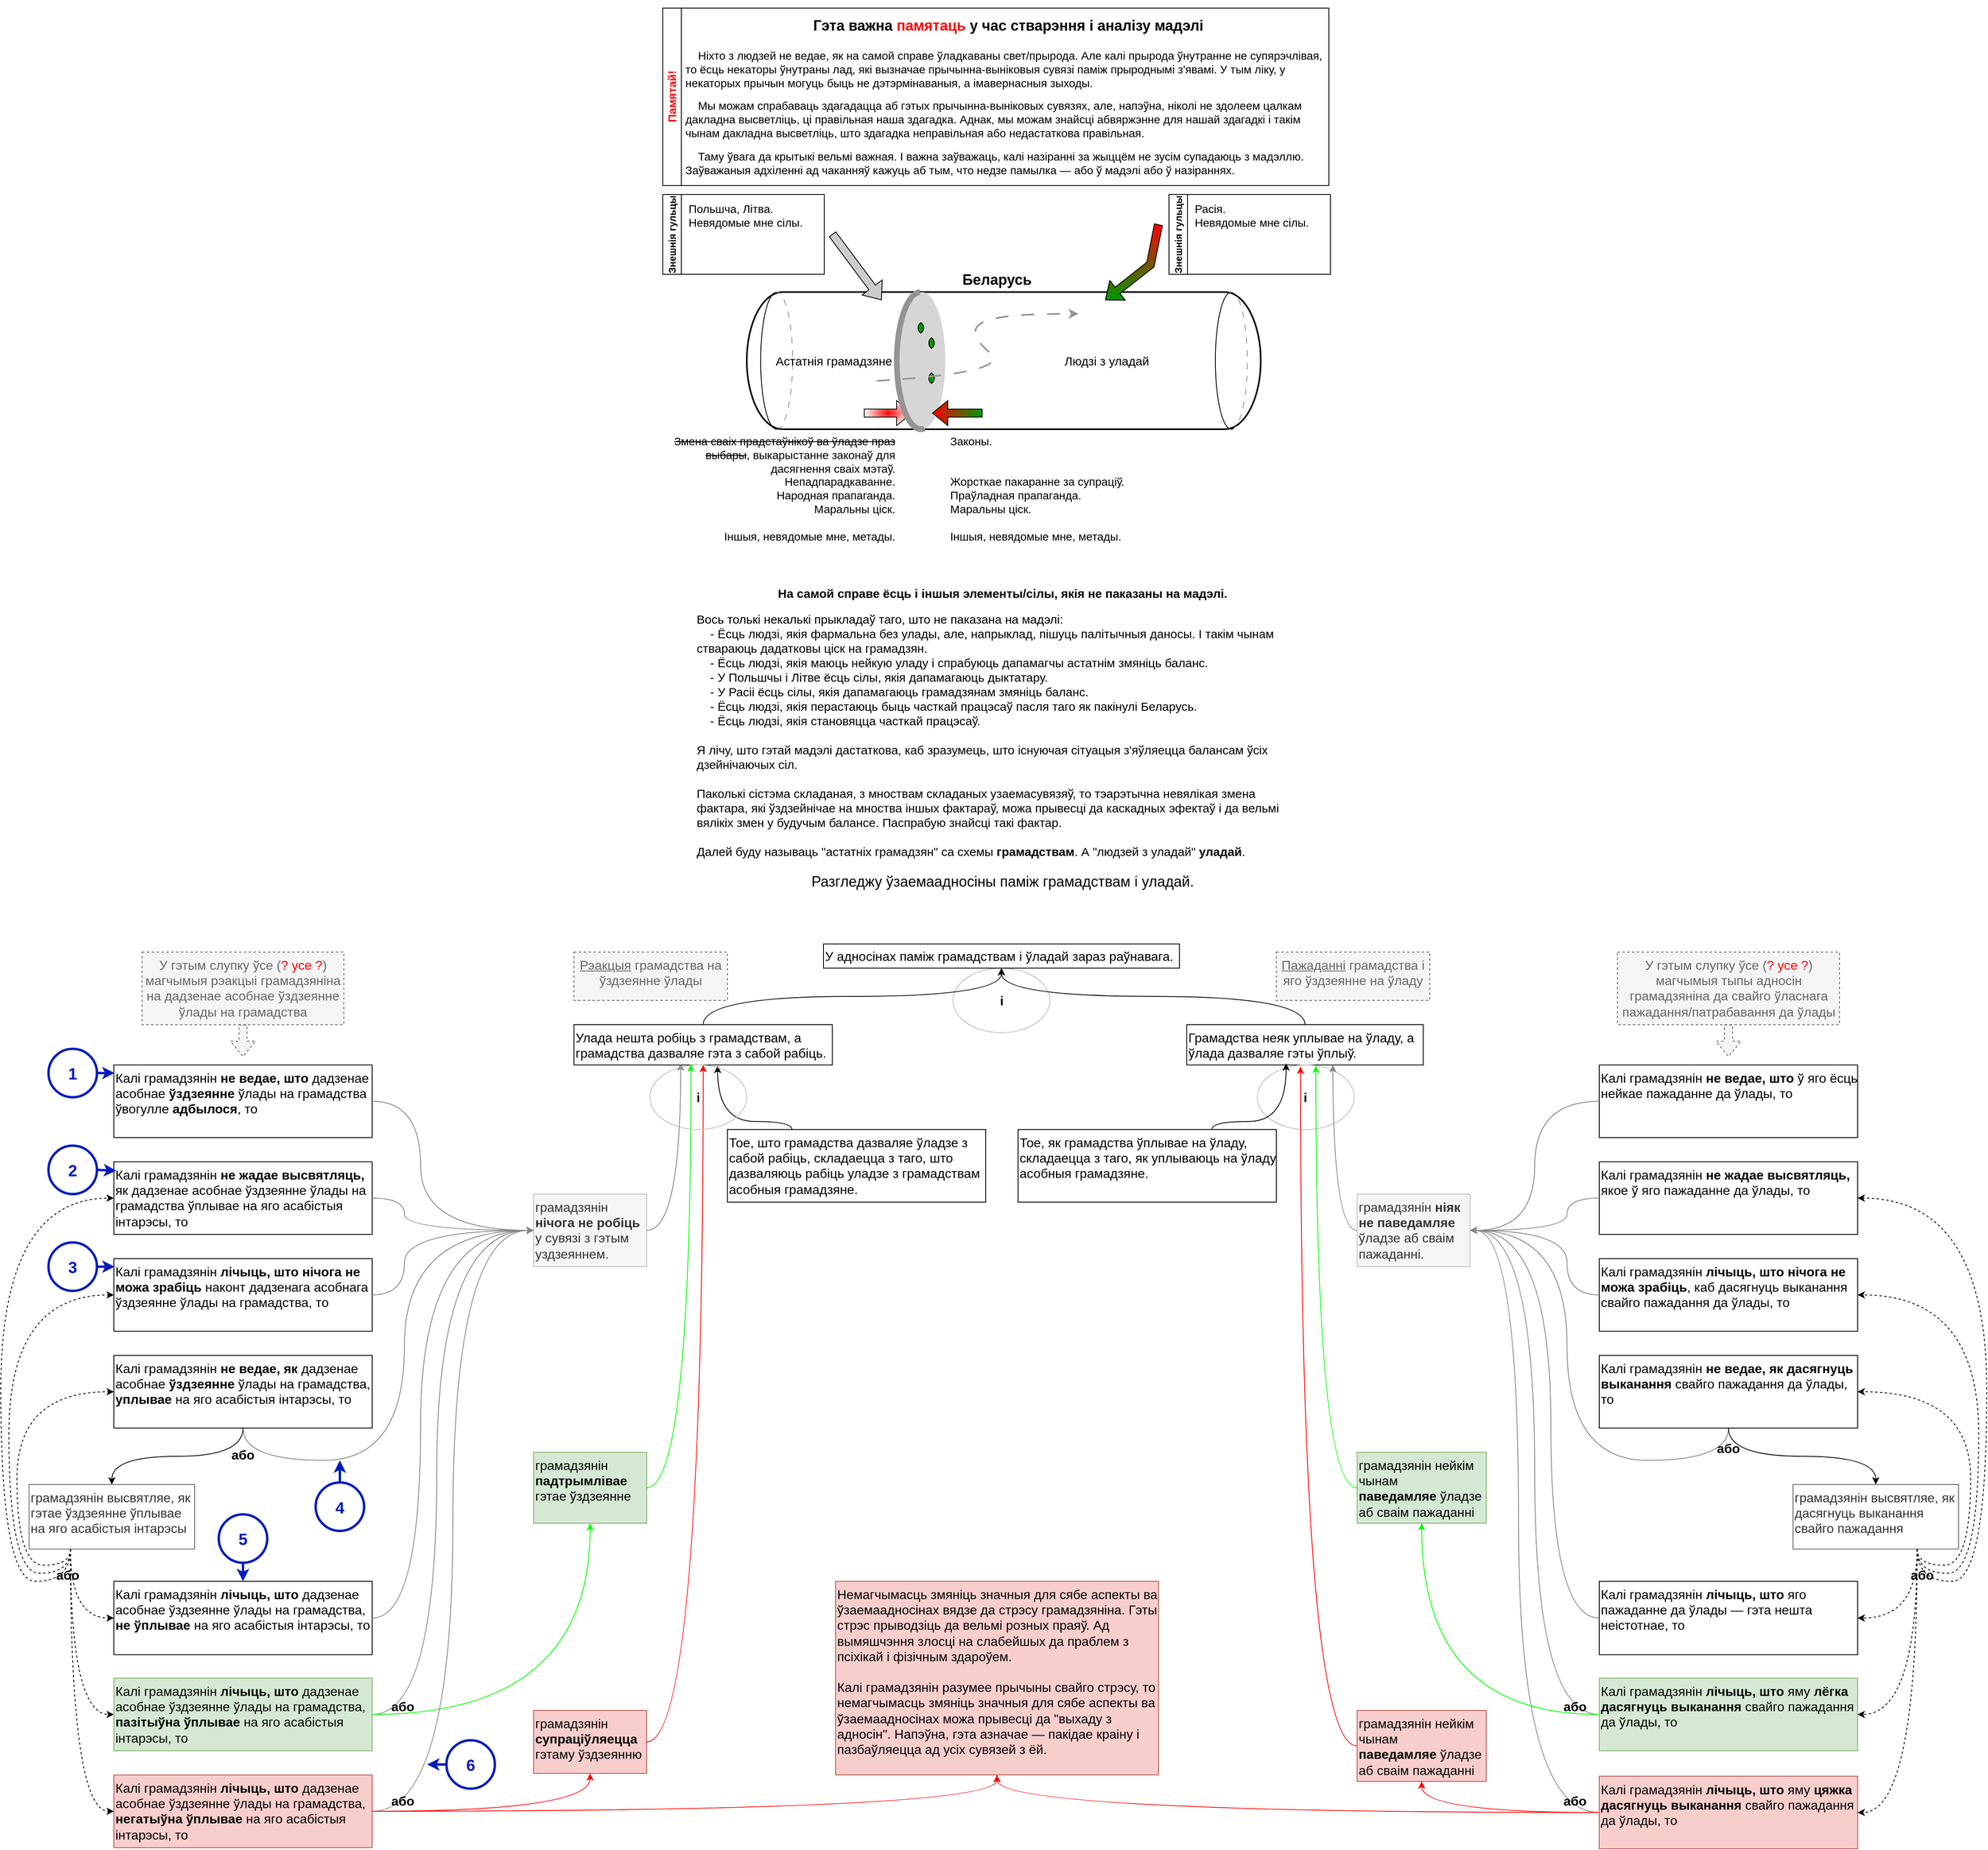 <mxfile version="21.7.1" type="device" pages="7">
  <diagram name="агляд" id="jb7ZAXrOw7EJT6aN6Qqk">
    <mxGraphModel dx="2191" dy="795" grid="1" gridSize="10" guides="1" tooltips="1" connect="1" arrows="1" fold="1" page="1" pageScale="1" pageWidth="827" pageHeight="1169" background="#ffffff" math="0" shadow="0">
      <root>
        <mxCell id="0" />
        <mxCell id="1" parent="0" />
        <mxCell id="trFHjS8OtI2W3_3FPiBj-17" value="" style="ellipse;whiteSpace=wrap;html=1;fillColor=none;strokeColor=#BFBFBF;" parent="1" vertex="1">
          <mxGeometry x="359.5" y="1200" width="120" height="80" as="geometry" />
        </mxCell>
        <UserObject label="" tooltip="" id="3MVue4gMXXV-KkkbURue-2">
          <mxCell style="strokeWidth=2;html=1;shape=stencil(xVVNb4MwDP01HJmAbFV7nFh37GWTdnap20YNCXKyfvz7hQZUUkpHc6nEAT/De36OrUQs11uoMMoSCSVG7CPKsm+kkkswimxgM1sHTxIXHlw4m7oQdIWFcdgeiMNSoMtoQ2qHB74yDQOXWyRu6iybR8m7/aZ+WF4oKS0JV1J7mU7ekgGX9t/k6MiSlzcnc2piF1VWoUSD5KEXcwsHRNlnsFI6TukrQMl31Or+p/TzuFIapjQP6V56LZaO7OAiwNgNuels5IEFybXsj7sLamZPbrS7ATmWW2RoAVm+hGK3IfUrVzeLrKBe7l6iTZdqj5fq2dV83/PfMgguOwyvSQAFUGFf6KoIOvnxMYYj1zEpA3UfPH4BtMHY8sRrARsvpQ+IVQduDn+g3kmAZxZC8UTPIadcCKXxzi5YvDdpZ3RgPFm+VoR35nbNhXD309BK9AjOqLstz8Af);whiteSpace=wrap;shadow=0;" parent="1" vertex="1">
            <mxGeometry x="104" y="362" width="145.106" height="170" as="geometry" />
          </mxCell>
        </UserObject>
        <mxCell id="3MVue4gMXXV-KkkbURue-25" value="" style="shape=flexArrow;endArrow=classic;html=1;rounded=0;fillColor=#ff0000;gradientColor=#FFFFFF;gradientDirection=radial;" parent="1" edge="1">
          <mxGeometry width="50" height="50" relative="1" as="geometry">
            <mxPoint x="249.11" y="512" as="sourcePoint" />
            <mxPoint x="309.11" y="512" as="targetPoint" />
          </mxGeometry>
        </mxCell>
        <mxCell id="3MVue4gMXXV-KkkbURue-30" value="" style="ellipse;whiteSpace=wrap;html=1;strokeColor=none;fillColor=#D6D6D6;rotation=0;" parent="1" vertex="1">
          <mxGeometry x="292" y="362" width="58" height="170" as="geometry" />
        </mxCell>
        <mxCell id="1DP_ufvNevRVq-RAnn8l-1" value="&lt;div&gt;&lt;font style=&quot;font-size: 14px;&quot; color=&quot;#ff0000&quot;&gt;Памятай!&lt;/font&gt;&lt;/div&gt;" style="swimlane;horizontal=0;whiteSpace=wrap;html=1;rotation=0;" parent="1" vertex="1">
          <mxGeometry y="10" width="825" height="220" as="geometry">
            <mxRectangle y="10" width="40" height="220" as="alternateBounds" />
          </mxGeometry>
        </mxCell>
        <mxCell id="1DP_ufvNevRVq-RAnn8l-2" value="&lt;h1 align=&quot;center&quot;&gt;&lt;font style=&quot;font-size: 18px;&quot;&gt;Гэта важна &lt;font color=&quot;#ff0000&quot;&gt;памятаць&lt;/font&gt; у час стварэння і аналізу мадэлі&lt;/font&gt;&lt;br&gt;&lt;/h1&gt;&lt;p&gt;&lt;font style=&quot;font-size: 14px;&quot;&gt;&lt;span style=&quot;&quot;&gt;&lt;span style=&quot;white-space: pre;&quot;&gt;&amp;nbsp;&amp;nbsp;&amp;nbsp;&amp;nbsp;&lt;/span&gt;&lt;/span&gt;Ніхто з людзей не ведае, як на самой справе ўладкаваны свет/прырода. Але калі прырода ўнутранне&amp;nbsp;&lt;/font&gt;&lt;font style=&quot;font-size: 14px;&quot;&gt;не &lt;/font&gt;&lt;font style=&quot;font-size: 14px;&quot;&gt; супярэчлівая, то ёсць некаторы ўнутраны лад, які вызначае прычынна-выніковыя сувязі паміж прыроднымі з&#39;явамі. У тым ліку, у некаторых прычын могуць быць не дэтэрмінаваныя, а імавернасныя зыходы.&lt;/font&gt;&lt;/p&gt;&lt;p&gt;&lt;font style=&quot;font-size: 14px;&quot;&gt;&lt;span style=&quot;&quot;&gt;&lt;span style=&quot;white-space: pre;&quot;&gt;&amp;nbsp;&amp;nbsp;&amp;nbsp;&amp;nbsp;&lt;/span&gt;&lt;/span&gt;Мы можам спрабаваць здагадацца аб гэтых прычынна-выніковых сувязях, але, напэўна, ніколі не здолеем цалкам дакладна высветліць, ці правільная наша здагадка. Аднак, мы можам знайсці абвяржэнне для нашай здагадкі і такім чынам дакладна высветліць, што здагадка неправільная або недастаткова правільная.&lt;br&gt;&lt;/font&gt;&lt;/p&gt;&lt;p&gt;&lt;font style=&quot;font-size: 14px;&quot;&gt;&lt;span style=&quot;&quot;&gt;&lt;span style=&quot;white-space: pre;&quot;&gt;&amp;nbsp;&amp;nbsp;&amp;nbsp;&amp;nbsp;&lt;/span&gt;&lt;/span&gt;Таму ўвага да крытыкі вельмі важная. І важна заўважаць, калі назіранні за жыццём не зусім супадаюць з мадэллю. Заўважаныя адхіленні ад чаканняў кажуць аб тым, что недзе памылка — або ў мадэлі або ў назіраннях.&lt;br&gt;&lt;/font&gt;&lt;span lang=&quot;be&quot; class=&quot;HwtZe&quot;&gt;&lt;/span&gt;&lt;span lang=&quot;be&quot; class=&quot;HwtZe&quot;&gt;&lt;/span&gt;&lt;span lang=&quot;be&quot; class=&quot;HwtZe&quot;&gt;&lt;/span&gt;&lt;span lang=&quot;be&quot; class=&quot;HwtZe&quot;&gt;&lt;/span&gt;&lt;span lang=&quot;be&quot; class=&quot;HwtZe&quot;&gt;&lt;/span&gt;&lt;/p&gt;" style="text;html=1;strokeColor=none;fillColor=none;spacing=5;spacingTop=-20;whiteSpace=wrap;overflow=hidden;rounded=0;" parent="1DP_ufvNevRVq-RAnn8l-1" vertex="1">
          <mxGeometry x="22.5" width="807.5" height="220" as="geometry" />
        </mxCell>
        <mxCell id="3MVue4gMXXV-KkkbURue-8" value="" style="whiteSpace=wrap;html=1;shape=mxgraph.basic.pointed_oval;rotation=0;fillColor=#009900;" parent="1" vertex="1">
          <mxGeometry x="315.064" y="399.778" width="9.234" height="13.222" as="geometry" />
        </mxCell>
        <mxCell id="3MVue4gMXXV-KkkbURue-9" value="" style="whiteSpace=wrap;html=1;shape=mxgraph.basic.pointed_oval;rotation=0;fillColor=#009900;" parent="1" vertex="1">
          <mxGeometry x="328.255" y="462.111" width="9.234" height="13.222" as="geometry" />
        </mxCell>
        <mxCell id="3MVue4gMXXV-KkkbURue-10" value="" style="whiteSpace=wrap;html=1;shape=mxgraph.basic.pointed_oval;rotation=0;fillColor=#009900;" parent="1" vertex="1">
          <mxGeometry x="328.255" y="418.667" width="9.234" height="13.222" as="geometry" />
        </mxCell>
        <mxCell id="3MVue4gMXXV-KkkbURue-14" value="" style="group;dashed=1;dashPattern=12 12;" parent="1" vertex="1" connectable="0">
          <mxGeometry x="684.426" y="362" width="39.574" height="170" as="geometry" />
        </mxCell>
        <mxCell id="3MVue4gMXXV-KkkbURue-12" value="" style="verticalLabelPosition=bottom;verticalAlign=top;html=1;shape=mxgraph.basic.arc;startAngle=0.478;endAngle=0.993;" parent="3MVue4gMXXV-KkkbURue-14" vertex="1">
          <mxGeometry width="39.574" height="170" as="geometry" />
        </mxCell>
        <mxCell id="3MVue4gMXXV-KkkbURue-13" value="" style="verticalLabelPosition=bottom;verticalAlign=top;html=1;shape=mxgraph.basic.arc;startAngle=0.979;endAngle=0.475;fillColor=default;strokeColor=#949494;dashed=1;dashPattern=8 8;" parent="3MVue4gMXXV-KkkbURue-14" vertex="1">
          <mxGeometry width="39.574" height="170" as="geometry" />
        </mxCell>
        <mxCell id="3MVue4gMXXV-KkkbURue-19" value="&lt;font style=&quot;font-size: 18px;&quot;&gt;&lt;b&gt;Беларусь&lt;/b&gt;&lt;/font&gt;" style="text;html=1;strokeColor=none;fillColor=none;align=center;verticalAlign=middle;whiteSpace=wrap;rounded=0;" parent="1" vertex="1">
          <mxGeometry x="384" y="332" width="60" height="30" as="geometry" />
        </mxCell>
        <mxCell id="3MVue4gMXXV-KkkbURue-22" value="" style="curved=1;endArrow=classic;html=1;rounded=0;dashed=1;dashPattern=8 8;strokeColor=#949494;strokeWidth=2;" parent="1" edge="1">
          <mxGeometry width="50" height="50" relative="1" as="geometry">
            <mxPoint x="265" y="472" as="sourcePoint" />
            <mxPoint x="515" y="389" as="targetPoint" />
            <Array as="points">
              <mxPoint x="435" y="462" />
              <mxPoint x="375" y="412" />
              <mxPoint x="415" y="388.56" />
            </Array>
          </mxGeometry>
        </mxCell>
        <mxCell id="3MVue4gMXXV-KkkbURue-20" value="&lt;font style=&quot;font-size: 15px;&quot;&gt;Людзі з уладай&lt;/font&gt;" style="text;html=1;strokeColor=none;fillColor=none;align=center;verticalAlign=middle;whiteSpace=wrap;rounded=0;fontSize=15;" parent="1" vertex="1">
          <mxGeometry x="470" y="431.84" width="160" height="30" as="geometry" />
        </mxCell>
        <mxCell id="3MVue4gMXXV-KkkbURue-26" value="" style="shape=flexArrow;endArrow=classic;html=1;rounded=0;strokeColor=#000000;fillColor=#FF0000;gradientColor=#009900;gradientDirection=east;" parent="1" edge="1">
          <mxGeometry width="50" height="50" relative="1" as="geometry">
            <mxPoint x="396" y="512" as="sourcePoint" />
            <mxPoint x="333.49" y="512" as="targetPoint" />
          </mxGeometry>
        </mxCell>
        <mxCell id="3MVue4gMXXV-KkkbURue-27" value="" style="verticalLabelPosition=bottom;verticalAlign=top;html=1;shape=mxgraph.basic.arc;startAngle=0.477;endAngle=0.994;strokeWidth=7;strokeColor=#949494;gradientColor=none;shadow=0;" parent="1" vertex="1">
          <mxGeometry x="289.84" y="361.89" width="59.68" height="170" as="geometry" />
        </mxCell>
        <mxCell id="3MVue4gMXXV-KkkbURue-16" value="" style="verticalLabelPosition=bottom;verticalAlign=top;html=1;shape=mxgraph.basic.arc;startAngle=0.478;endAngle=0.993;" parent="1" vertex="1">
          <mxGeometry x="121.191" y="362" width="39.574" height="170" as="geometry" />
        </mxCell>
        <mxCell id="3MVue4gMXXV-KkkbURue-17" value="" style="verticalLabelPosition=bottom;verticalAlign=top;html=1;shape=mxgraph.basic.arc;startAngle=0.979;endAngle=0.475;fillColor=default;strokeColor=#949494;dashed=1;dashPattern=8 8;" parent="1" vertex="1">
          <mxGeometry x="121.191" y="362" width="39.574" height="170" as="geometry" />
        </mxCell>
        <mxCell id="UKwIVGc_Fuz0xGiKk1cv-2" value="&lt;font style=&quot;font-size: 15px;&quot;&gt;Астатнія грамадзяне&lt;br style=&quot;font-size: 15px;&quot;&gt;&lt;/font&gt;" style="text;html=1;strokeColor=none;fillColor=none;align=center;verticalAlign=middle;whiteSpace=wrap;rounded=0;fontSize=15;" parent="1" vertex="1">
          <mxGeometry x="132" y="431.84" width="160" height="30" as="geometry" />
        </mxCell>
        <mxCell id="UKwIVGc_Fuz0xGiKk1cv-3" value="" style="shape=flexArrow;endArrow=classic;html=1;rounded=0;entryX=3.349;entryY=0.094;entryDx=0;entryDy=0;entryPerimeter=0;fillColor=#FF0000;gradientColor=#009900;" parent="1" edge="1">
          <mxGeometry width="50" height="50" relative="1" as="geometry">
            <mxPoint x="614" y="278" as="sourcePoint" />
            <mxPoint x="547.961" y="371.98" as="targetPoint" />
            <Array as="points">
              <mxPoint x="604" y="328" />
            </Array>
          </mxGeometry>
        </mxCell>
        <mxCell id="UKwIVGc_Fuz0xGiKk1cv-4" value="Знешнія гульцы" style="swimlane;horizontal=0;whiteSpace=wrap;html=1;" parent="1" vertex="1">
          <mxGeometry x="627" y="241" width="200" height="99" as="geometry" />
        </mxCell>
        <mxCell id="UKwIVGc_Fuz0xGiKk1cv-9" value="Расія.&lt;br style=&quot;font-size: 14px;&quot;&gt;&lt;div style=&quot;font-size: 14px;&quot;&gt;Невядомые мне сілы.&lt;br style=&quot;font-size: 14px;&quot;&gt;&lt;/div&gt;" style="text;html=1;align=left;verticalAlign=middle;resizable=0;points=[];autosize=1;strokeColor=none;fillColor=none;fontSize=14;" parent="UKwIVGc_Fuz0xGiKk1cv-4" vertex="1">
          <mxGeometry x="30" y="1" width="160" height="50" as="geometry" />
        </mxCell>
        <mxCell id="UKwIVGc_Fuz0xGiKk1cv-5" value="Знешнія гульцы" style="swimlane;horizontal=0;whiteSpace=wrap;html=1;" parent="1" vertex="1">
          <mxGeometry y="241" width="200" height="99" as="geometry" />
        </mxCell>
        <mxCell id="UKwIVGc_Fuz0xGiKk1cv-8" value="Польшча, Літва.&lt;br style=&quot;font-size: 14px;&quot;&gt;&lt;div style=&quot;font-size: 14px;&quot;&gt;Невядомые мне сілы.&lt;br style=&quot;font-size: 14px;&quot;&gt;&lt;/div&gt;" style="text;html=1;align=left;verticalAlign=middle;resizable=0;points=[];autosize=1;strokeColor=none;fillColor=none;fontSize=14;" parent="UKwIVGc_Fuz0xGiKk1cv-5" vertex="1">
          <mxGeometry x="30" y="1" width="160" height="50" as="geometry" />
        </mxCell>
        <mxCell id="UKwIVGc_Fuz0xGiKk1cv-6" value="" style="shape=flexArrow;endArrow=classic;html=1;rounded=0;entryX=1.213;entryY=0.094;entryDx=0;entryDy=0;entryPerimeter=0;fillColor=#CCCCCC;" parent="1" edge="1">
          <mxGeometry width="50" height="50" relative="1" as="geometry">
            <mxPoint x="210" y="290" as="sourcePoint" />
            <mxPoint x="271.014" y="371.98" as="targetPoint" />
          </mxGeometry>
        </mxCell>
        <mxCell id="UKwIVGc_Fuz0xGiKk1cv-12" value="&lt;font style=&quot;font-size: 14px;&quot;&gt;Законы.&lt;br&gt;&lt;br&gt;&lt;br&gt;Жорсткае пакаранне за супраціў.&lt;br&gt;Праўладная прапаганда.&lt;br&gt;Маральны ціск.&lt;br&gt;&lt;br&gt;Іншыя, невядомые мне, метады.&lt;br&gt;&lt;/font&gt;" style="text;html=1;strokeColor=none;fillColor=none;align=left;verticalAlign=top;whiteSpace=wrap;rounded=0;" parent="1" vertex="1">
          <mxGeometry x="354" y="531.78" width="290" height="128.22" as="geometry" />
        </mxCell>
        <mxCell id="UKwIVGc_Fuz0xGiKk1cv-13" value="&lt;font style=&quot;font-size: 14px;&quot;&gt;&lt;strike&gt;Змена сваіх прадстаўнікоў ва ўладзе праз выбары&lt;/strike&gt;, выкарыстанне законаў для дасягнення сваіх мэтаў.&lt;br&gt;Непадпарадкаванне.&lt;br&gt;Народная прапаганда.&lt;br&gt;Маральны ціск.&lt;br&gt;&lt;br&gt;Іншыя, невядомые мне, метады.&lt;br&gt;&lt;/font&gt;" style="text;html=1;strokeColor=none;fillColor=none;align=right;verticalAlign=top;whiteSpace=wrap;rounded=0;" parent="1" vertex="1">
          <mxGeometry y="532" width="289.84" height="128" as="geometry" />
        </mxCell>
        <mxCell id="UKwIVGc_Fuz0xGiKk1cv-15" value="&lt;div align=&quot;center&quot;&gt;&lt;font style=&quot;font-size: 15px;&quot;&gt;&lt;b&gt;На самой справе ёсць і іншыя элементы/сілы, якія не паказаны на мадэлі.&lt;/b&gt;&lt;br&gt;&lt;/font&gt;&lt;br&gt;&lt;/div&gt;&lt;font style=&quot;font-size: 15px;&quot;&gt;Вось толькі некалькі прыкладаў таго, што не паказана на мадэлі:&lt;br&gt;&lt;span style=&quot;&quot;&gt;&lt;span style=&quot;&quot;&gt;&amp;nbsp;&amp;nbsp;&amp;nbsp;&amp;nbsp;&lt;/span&gt;&lt;/span&gt;- Ёсць людзі, якія фармальна без улады, але, напрыклад, пішуць палітычныя даносы. І такім чынам ствараюць дадатковы ціск на грамадзян.&lt;br&gt;&lt;span style=&quot;&quot;&gt;&lt;span style=&quot;&quot;&gt;&amp;nbsp;&amp;nbsp;&amp;nbsp;&amp;nbsp;&lt;/span&gt;&lt;/span&gt;- Ёсць людзі, якія маюць нейкую уладу і спрабуюць дапамагчы астатнім змяніць баланс.&lt;br&gt;&lt;span style=&quot;&quot;&gt;&lt;span style=&quot;&quot;&gt;&amp;nbsp;&amp;nbsp;&amp;nbsp;&amp;nbsp;&lt;/span&gt;&lt;/span&gt;- У Польшчы і Літве ёсць сілы, якія дапамагаюць дыктатару.&lt;br&gt;&lt;/font&gt;&lt;div&gt;&lt;font style=&quot;font-size: 15px;&quot;&gt;&lt;span style=&quot;&quot;&gt;&lt;span style=&quot;&quot;&gt;&amp;nbsp;&amp;nbsp;&amp;nbsp;&amp;nbsp;&lt;/span&gt;&lt;/span&gt;- У Расіі ёсць сілы, якія дапамагаюць грамадзянам змяніць баланс.&lt;/font&gt;&lt;/div&gt;&lt;div&gt;&lt;font style=&quot;font-size: 15px;&quot;&gt;&lt;span style=&quot;&quot;&gt;&lt;/span&gt;&lt;/font&gt;&lt;font style=&quot;font-size: 15px;&quot;&gt;&amp;nbsp;&amp;nbsp;&amp;nbsp; - Ёсць людзі, якія перастаюць быць часткай працэсаў пасля таго як пакінулі Беларусь.&lt;/font&gt;&lt;/div&gt;&lt;div&gt;&lt;font style=&quot;font-size: 15px;&quot;&gt;&amp;nbsp;&amp;nbsp;&amp;nbsp; - Ёсць людзі, якія становяцца часткай працэсаў.&lt;br&gt;&lt;/font&gt;&lt;/div&gt;&lt;font style=&quot;font-size: 15px;&quot;&gt;&lt;br&gt;Я лічу, што гэтай мадэлі дастаткова, каб зразумець, што існуючая сітуацыя з&#39;яўляецца балансам ўсіх дзейнічаючых сіл.&lt;br&gt;&lt;br&gt;Паколькі сістэма складаная, з мноствам складаных узаемасувязяў, то тэарэтычна &lt;/font&gt;&lt;font style=&quot;font-size: 15px;&quot;&gt;невялікая &lt;/font&gt;&lt;font style=&quot;font-size: 15px;&quot;&gt;змена фактара, які ўздзейнічае на мноства іншых фактараў, можа прывесці да каскадных эфектаў і да вельмі вялікіх змен у будучым балансе. Паспрабую знайсці такі фактар.&lt;br&gt;&lt;br&gt;Далей буду называць &quot;астатніх грамадзян&quot; са схемы &lt;b&gt;грамадствам&lt;/b&gt;. А &quot;людзей з уладай&quot; &lt;b&gt;уладай&lt;/b&gt;.&lt;br&gt;&lt;br&gt;&lt;/font&gt;&lt;div align=&quot;center&quot;&gt;&lt;font style=&quot;font-size: 18px;&quot;&gt;Разгледжу ўзаемаадносіны паміж грамадствам і уладай.&lt;/font&gt;&lt;br&gt;&lt;/div&gt;" style="text;html=1;strokeColor=none;fillColor=none;align=left;verticalAlign=top;whiteSpace=wrap;rounded=0;rotation=0;" parent="1" vertex="1">
          <mxGeometry x="40" y="720" width="760" height="400" as="geometry" />
        </mxCell>
        <mxCell id="trFHjS8OtI2W3_3FPiBj-3" value="&lt;div style=&quot;font-size: 16px;&quot;&gt;У адносінах паміж грамадствам і ўладай зараз раўнавага.&lt;/div&gt;" style="text;html=1;strokeColor=default;fillColor=none;align=left;verticalAlign=middle;whiteSpace=wrap;rounded=0;fontSize=16;" parent="1" vertex="1">
          <mxGeometry x="199" y="1170" width="441" height="30" as="geometry" />
        </mxCell>
        <mxCell id="trFHjS8OtI2W3_3FPiBj-9" value="" style="edgeStyle=orthogonalEdgeStyle;rounded=0;orthogonalLoop=1;jettySize=auto;html=1;curved=1;" parent="1" source="trFHjS8OtI2W3_3FPiBj-5" target="trFHjS8OtI2W3_3FPiBj-3" edge="1">
          <mxGeometry relative="1" as="geometry" />
        </mxCell>
        <mxCell id="trFHjS8OtI2W3_3FPiBj-5" value="Улада нешта робіць з грамадствам, а грамадства дазваляе гэта з сабой рабіць." style="text;html=1;strokeColor=default;fillColor=none;align=left;verticalAlign=top;whiteSpace=wrap;rounded=0;fontSize=16;" parent="1" vertex="1">
          <mxGeometry x="-110" y="1270" width="320" height="50" as="geometry" />
        </mxCell>
        <mxCell id="trFHjS8OtI2W3_3FPiBj-11" value="" style="edgeStyle=orthogonalEdgeStyle;rounded=0;orthogonalLoop=1;jettySize=auto;html=1;curved=1;exitX=0.5;exitY=0;exitDx=0;exitDy=0;" parent="1" source="trFHjS8OtI2W3_3FPiBj-10" target="trFHjS8OtI2W3_3FPiBj-3" edge="1">
          <mxGeometry relative="1" as="geometry" />
        </mxCell>
        <mxCell id="trFHjS8OtI2W3_3FPiBj-10" value="Грамадства неяк уплывае на ўладу, а ўлада дазваляе гэты ўплыў." style="text;html=1;strokeColor=default;fillColor=none;align=left;verticalAlign=top;whiteSpace=wrap;rounded=0;fontSize=16;" parent="1" vertex="1">
          <mxGeometry x="649" y="1270" width="293" height="50" as="geometry" />
        </mxCell>
        <mxCell id="trFHjS8OtI2W3_3FPiBj-12" value="&lt;font style=&quot;font-size: 16px;&quot;&gt;&lt;b&gt;і&lt;/b&gt;&lt;/font&gt;" style="text;html=1;strokeColor=none;fillColor=none;align=center;verticalAlign=middle;whiteSpace=wrap;rounded=0;" parent="1" vertex="1">
          <mxGeometry x="389.5" y="1230" width="60" height="20" as="geometry" />
        </mxCell>
        <mxCell id="trFHjS8OtI2W3_3FPiBj-15" value="" style="edgeStyle=orthogonalEdgeStyle;rounded=0;orthogonalLoop=1;jettySize=auto;html=1;elbow=vertical;curved=1;entryX=0.556;entryY=1.02;entryDx=0;entryDy=0;entryPerimeter=0;exitX=0.25;exitY=0;exitDx=0;exitDy=0;" parent="1" source="trFHjS8OtI2W3_3FPiBj-14" target="trFHjS8OtI2W3_3FPiBj-5" edge="1">
          <mxGeometry relative="1" as="geometry">
            <Array as="points">
              <mxPoint x="160" y="1390" />
              <mxPoint x="68" y="1390" />
            </Array>
          </mxGeometry>
        </mxCell>
        <mxCell id="trFHjS8OtI2W3_3FPiBj-14" value="Тое, што грамадства дазваляе ўладзе з сабой рабіць, складаецца з таго, што дазваляюць рабіць уладзе з грамадствам асобныя грамадзяне." style="text;html=1;strokeColor=default;fillColor=none;align=left;verticalAlign=top;whiteSpace=wrap;rounded=0;fontSize=16;rotation=0;" parent="1" vertex="1">
          <mxGeometry x="80" y="1400" width="320" height="90" as="geometry" />
        </mxCell>
        <mxCell id="trFHjS8OtI2W3_3FPiBj-16" value="грамадзянін&lt;br&gt;&lt;b&gt;нічога не робіць&lt;/b&gt;&lt;br&gt;у сувязі з гэтым&lt;br&gt;уздзеяннем." style="text;html=1;strokeColor=#BFBFBF;fillColor=#f5f5f5;align=left;verticalAlign=top;whiteSpace=wrap;rounded=0;fontSize=16;fontColor=#333333;" parent="1" vertex="1">
          <mxGeometry x="-160" y="1480" width="140" height="90" as="geometry" />
        </mxCell>
        <mxCell id="trFHjS8OtI2W3_3FPiBj-19" value="Калі грамадзянін &lt;b&gt;лічыць, што&lt;/b&gt; дадзенае асобнае ўздзеянне ўлады на грамадства, &lt;b&gt;не ўплывае&lt;/b&gt; на яго асабістыя інтарэсы, то" style="text;html=1;align=left;verticalAlign=top;whiteSpace=wrap;rounded=0;fontSize=16;strokeColor=default;rotation=0;" parent="1" vertex="1">
          <mxGeometry x="-680" y="1960" width="320" height="91" as="geometry" />
        </mxCell>
        <mxCell id="trFHjS8OtI2W3_3FPiBj-20" value="" style="edgeStyle=orthogonalEdgeStyle;rounded=0;orthogonalLoop=1;jettySize=auto;html=1;elbow=vertical;entryX=0;entryY=0.5;entryDx=0;entryDy=0;exitX=1;exitY=0.5;exitDx=0;exitDy=0;targetPerimeterSpacing=0;curved=1;strokeColor=#858585;" parent="1" source="trFHjS8OtI2W3_3FPiBj-19" target="trFHjS8OtI2W3_3FPiBj-16" edge="1">
          <mxGeometry relative="1" as="geometry">
            <mxPoint x="-180" y="1560" as="sourcePoint" />
            <mxPoint x="60" y="1330" as="targetPoint" />
            <Array as="points">
              <mxPoint x="-300" y="2006" />
              <mxPoint x="-300" y="1525" />
            </Array>
          </mxGeometry>
        </mxCell>
        <mxCell id="trFHjS8OtI2W3_3FPiBj-21" value="Калі грамадзянін &lt;b&gt;лічыць, што&lt;/b&gt; дадзенае асобнае ўздзеянне ўлады на грамадства, &lt;b&gt;пазітыўна ўплывае&lt;/b&gt; на яго асабістыя інтарэсы, то" style="text;html=1;strokeColor=#82b366;fillColor=#d5e8d4;align=left;verticalAlign=top;whiteSpace=wrap;rounded=0;fontSize=16;rotation=0;" parent="1" vertex="1">
          <mxGeometry x="-680" y="2080" width="320" height="90" as="geometry" />
        </mxCell>
        <mxCell id="trFHjS8OtI2W3_3FPiBj-22" value="" style="edgeStyle=orthogonalEdgeStyle;rounded=0;orthogonalLoop=1;jettySize=auto;html=1;elbow=vertical;exitX=1;exitY=0.5;exitDx=0;exitDy=0;entryX=0;entryY=0.5;entryDx=0;entryDy=0;targetPerimeterSpacing=50;curved=1;strokeColor=#858585;" parent="1" source="trFHjS8OtI2W3_3FPiBj-21" target="trFHjS8OtI2W3_3FPiBj-16" edge="1">
          <mxGeometry relative="1" as="geometry">
            <mxPoint x="-382" y="1580" as="sourcePoint" />
            <mxPoint x="50" y="1330" as="targetPoint" />
            <Array as="points">
              <mxPoint x="-280" y="2125" />
              <mxPoint x="-280" y="1525" />
            </Array>
          </mxGeometry>
        </mxCell>
        <mxCell id="trFHjS8OtI2W3_3FPiBj-24" value="Калі грамадзянін &lt;b&gt;не ведае, што&lt;/b&gt; дадзенае асобнае &lt;b&gt;ўздзеянне&lt;/b&gt; ўлады на грамадства ўвогулле &lt;b&gt;адбылося&lt;/b&gt;, то" style="text;html=1;align=left;verticalAlign=top;whiteSpace=wrap;rounded=0;fontSize=16;strokeColor=default;" parent="1" vertex="1">
          <mxGeometry x="-680" y="1320" width="320" height="90" as="geometry" />
        </mxCell>
        <mxCell id="trFHjS8OtI2W3_3FPiBj-25" value="" style="rounded=0;orthogonalLoop=1;jettySize=auto;html=1;elbow=vertical;exitX=1;exitY=0.5;exitDx=0;exitDy=0;entryX=0;entryY=0.5;entryDx=0;entryDy=0;edgeStyle=orthogonalEdgeStyle;curved=1;strokeColor=#858585;" parent="1" source="trFHjS8OtI2W3_3FPiBj-24" target="trFHjS8OtI2W3_3FPiBj-16" edge="1">
          <mxGeometry relative="1" as="geometry">
            <mxPoint x="-382" y="1420" as="sourcePoint" />
            <mxPoint x="60" y="1330" as="targetPoint" />
            <Array as="points">
              <mxPoint x="-300" y="1365" />
              <mxPoint x="-300" y="1525" />
            </Array>
          </mxGeometry>
        </mxCell>
        <mxCell id="trFHjS8OtI2W3_3FPiBj-26" value="Калі грамадзянін &lt;b&gt;не ведае, як&lt;/b&gt; дадзенае асобнае &lt;b&gt;ўздзеянне&lt;/b&gt; ўлады на грамадства, &lt;b&gt;уплывае&lt;/b&gt; на яго асабістыя інтарэсы, то" style="text;html=1;align=left;verticalAlign=top;whiteSpace=wrap;rounded=0;fontSize=16;strokeColor=default;rotation=0;" parent="1" vertex="1">
          <mxGeometry x="-680" y="1680" width="320" height="90" as="geometry" />
        </mxCell>
        <mxCell id="trFHjS8OtI2W3_3FPiBj-27" value="" style="rounded=0;orthogonalLoop=1;jettySize=auto;html=1;elbow=vertical;exitX=0.5;exitY=1;exitDx=0;exitDy=0;edgeStyle=orthogonalEdgeStyle;curved=1;strokeColor=#858585;entryX=0;entryY=0.5;entryDx=0;entryDy=0;" parent="1" source="trFHjS8OtI2W3_3FPiBj-26" target="trFHjS8OtI2W3_3FPiBj-16" edge="1">
          <mxGeometry relative="1" as="geometry">
            <mxPoint x="-330" y="1595" as="sourcePoint" />
            <mxPoint x="-160" y="1320" as="targetPoint" />
            <Array as="points">
              <mxPoint x="-520" y="1810" />
              <mxPoint x="-320" y="1810" />
              <mxPoint x="-320" y="1525" />
            </Array>
          </mxGeometry>
        </mxCell>
        <mxCell id="trFHjS8OtI2W3_3FPiBj-28" value="грамадзянін высвятляе, як гэтае ўздзеянне ўплывае на яго асабістыя інтарэсы" style="text;html=1;strokeColor=#666666;fillColor=none;align=left;verticalAlign=top;whiteSpace=wrap;rounded=0;fontSize=16;fontColor=#333333;rotation=0;" parent="1" vertex="1">
          <mxGeometry x="-785" y="1840" width="205" height="80" as="geometry" />
        </mxCell>
        <mxCell id="trFHjS8OtI2W3_3FPiBj-29" value="" style="rounded=0;orthogonalLoop=1;jettySize=auto;html=1;elbow=vertical;exitX=0.5;exitY=1;exitDx=0;exitDy=0;entryX=0.5;entryY=0;entryDx=0;entryDy=0;edgeStyle=orthogonalEdgeStyle;curved=1;" parent="1" source="trFHjS8OtI2W3_3FPiBj-26" target="trFHjS8OtI2W3_3FPiBj-28" edge="1">
          <mxGeometry relative="1" as="geometry">
            <mxPoint x="-630" y="1822" as="sourcePoint" />
            <mxPoint x="-270" y="1617" as="targetPoint" />
          </mxGeometry>
        </mxCell>
        <mxCell id="trFHjS8OtI2W3_3FPiBj-33" value="" style="rounded=0;orthogonalLoop=1;jettySize=auto;html=1;elbow=vertical;exitX=0.25;exitY=1;exitDx=0;exitDy=0;entryX=0;entryY=0.5;entryDx=0;entryDy=0;edgeStyle=orthogonalEdgeStyle;curved=1;dashed=1;" parent="1" source="trFHjS8OtI2W3_3FPiBj-28" target="trFHjS8OtI2W3_3FPiBj-19" edge="1">
          <mxGeometry relative="1" as="geometry">
            <mxPoint x="-460" y="1726.5" as="sourcePoint" />
            <mxPoint x="-236" y="1686.5" as="targetPoint" />
          </mxGeometry>
        </mxCell>
        <mxCell id="trFHjS8OtI2W3_3FPiBj-35" value="&lt;span&gt;грамадзянін&lt;br&gt;&lt;b&gt;падтрымлівае&lt;/b&gt;&lt;/span&gt;&lt;br&gt;гэтае ўздзеянне" style="text;html=1;strokeColor=#82b366;fillColor=#d5e8d4;align=left;verticalAlign=top;whiteSpace=wrap;rounded=0;fontSize=16;fontStyle=0" parent="1" vertex="1">
          <mxGeometry x="-160" y="1800" width="140" height="88" as="geometry" />
        </mxCell>
        <mxCell id="trFHjS8OtI2W3_3FPiBj-36" value="" style="rounded=0;orthogonalLoop=1;jettySize=auto;html=1;elbow=vertical;exitX=0.25;exitY=1;exitDx=0;exitDy=0;entryX=0;entryY=0.5;entryDx=0;entryDy=0;edgeStyle=orthogonalEdgeStyle;curved=1;dashed=1;" parent="1" source="trFHjS8OtI2W3_3FPiBj-28" target="trFHjS8OtI2W3_3FPiBj-21" edge="1">
          <mxGeometry relative="1" as="geometry">
            <mxPoint x="-726.5" y="2027" as="sourcePoint" />
            <mxPoint x="-570.5" y="2032" as="targetPoint" />
          </mxGeometry>
        </mxCell>
        <mxCell id="trFHjS8OtI2W3_3FPiBj-37" value="" style="edgeStyle=orthogonalEdgeStyle;rounded=0;orthogonalLoop=1;jettySize=auto;html=1;elbow=vertical;curved=1;exitX=1;exitY=0.5;exitDx=0;exitDy=0;entryX=0.5;entryY=1;entryDx=0;entryDy=0;fillColor=#d5e8d4;strokeColor=#00ff00;" parent="1" source="trFHjS8OtI2W3_3FPiBj-21" target="trFHjS8OtI2W3_3FPiBj-35" edge="1">
          <mxGeometry relative="1" as="geometry">
            <mxPoint x="-200" y="2067" as="sourcePoint" />
            <mxPoint x="-210" y="1617" as="targetPoint" />
          </mxGeometry>
        </mxCell>
        <mxCell id="trFHjS8OtI2W3_3FPiBj-38" value="" style="edgeStyle=orthogonalEdgeStyle;rounded=0;orthogonalLoop=1;jettySize=auto;html=1;elbow=vertical;curved=1;exitX=1;exitY=0.5;exitDx=0;exitDy=0;entryX=0.453;entryY=0.98;entryDx=0;entryDy=0;fillColor=#f8cecc;strokeColor=#00FF00;entryPerimeter=0;" parent="1" source="trFHjS8OtI2W3_3FPiBj-35" target="trFHjS8OtI2W3_3FPiBj-5" edge="1">
          <mxGeometry relative="1" as="geometry">
            <mxPoint x="-95" y="1390" as="sourcePoint" />
            <mxPoint x="60" y="1330" as="targetPoint" />
          </mxGeometry>
        </mxCell>
        <mxCell id="trFHjS8OtI2W3_3FPiBj-40" value="або" style="text;html=1;strokeColor=none;fillColor=none;align=center;verticalAlign=middle;whiteSpace=wrap;rounded=0;fontSize=16;fontStyle=1" parent="1" vertex="1">
          <mxGeometry x="-352" y="2100" width="60" height="30" as="geometry" />
        </mxCell>
        <mxCell id="trFHjS8OtI2W3_3FPiBj-41" value="Калі грамадзянін &lt;b&gt;лічыць, што&lt;/b&gt; дадзенае асобнае ўздзеянне ўлады на грамадства, &lt;b&gt;негатыўна ўплывае&lt;/b&gt; на яго асабістыя інтарэсы, то" style="text;html=1;strokeColor=#b85450;fillColor=#f8cecc;align=left;verticalAlign=top;whiteSpace=wrap;rounded=0;fontSize=16;rotation=0;" parent="1" vertex="1">
          <mxGeometry x="-680" y="2200" width="320" height="90" as="geometry" />
        </mxCell>
        <mxCell id="trFHjS8OtI2W3_3FPiBj-42" value="" style="rounded=0;orthogonalLoop=1;jettySize=auto;html=1;elbow=vertical;exitX=0.25;exitY=1;exitDx=0;exitDy=0;entryX=0;entryY=0.5;entryDx=0;entryDy=0;edgeStyle=orthogonalEdgeStyle;curved=1;dashed=1;" parent="1" source="trFHjS8OtI2W3_3FPiBj-28" target="trFHjS8OtI2W3_3FPiBj-41" edge="1">
          <mxGeometry relative="1" as="geometry">
            <mxPoint x="-760" y="2087" as="sourcePoint" />
            <mxPoint x="-609" y="2212" as="targetPoint" />
          </mxGeometry>
        </mxCell>
        <mxCell id="trFHjS8OtI2W3_3FPiBj-44" value="або" style="text;html=1;strokeColor=none;fillColor=none;align=center;verticalAlign=middle;whiteSpace=wrap;rounded=0;fontSize=16;fontStyle=1" parent="1" vertex="1">
          <mxGeometry x="-766.92" y="1937" width="60" height="30" as="geometry" />
        </mxCell>
        <UserObject label="" id="trFHjS8OtI2W3_3FPiBj-45">
          <mxCell style="edgeStyle=orthogonalEdgeStyle;rounded=0;orthogonalLoop=1;jettySize=auto;html=1;elbow=vertical;entryX=0;entryY=0.5;entryDx=0;entryDy=0;targetPerimeterSpacing=50;curved=1;exitX=1;exitY=0.5;exitDx=0;exitDy=0;strokeColor=#858585;" parent="1" source="trFHjS8OtI2W3_3FPiBj-41" target="trFHjS8OtI2W3_3FPiBj-16" edge="1">
            <mxGeometry relative="1" as="geometry">
              <mxPoint x="-180" y="1970" as="sourcePoint" />
              <mxPoint x="-210" y="1415" as="targetPoint" />
            </mxGeometry>
          </mxCell>
        </UserObject>
        <mxCell id="trFHjS8OtI2W3_3FPiBj-46" value="&lt;span&gt;грамадзянін&lt;br&gt;&lt;b&gt;супраціўляецца&lt;/b&gt;&lt;/span&gt;&lt;br&gt;гэтаму ўздзеянню" style="text;html=1;strokeColor=#b85450;fillColor=#f8cecc;align=left;verticalAlign=top;whiteSpace=wrap;rounded=0;fontSize=16;fontStyle=0" parent="1" vertex="1">
          <mxGeometry x="-160" y="2120" width="140" height="78" as="geometry" />
        </mxCell>
        <mxCell id="trFHjS8OtI2W3_3FPiBj-47" value="" style="edgeStyle=orthogonalEdgeStyle;rounded=0;orthogonalLoop=1;jettySize=auto;html=1;elbow=vertical;curved=1;exitX=1;exitY=0.5;exitDx=0;exitDy=0;entryX=0.5;entryY=1;entryDx=0;entryDy=0;strokeColor=#ff0000;" parent="1" source="trFHjS8OtI2W3_3FPiBj-46" target="trFHjS8OtI2W3_3FPiBj-5" edge="1">
          <mxGeometry relative="1" as="geometry">
            <mxPoint x="20" y="1475" as="sourcePoint" />
            <mxPoint x="60" y="1330" as="targetPoint" />
          </mxGeometry>
        </mxCell>
        <mxCell id="trFHjS8OtI2W3_3FPiBj-18" value="" style="edgeStyle=orthogonalEdgeStyle;rounded=0;orthogonalLoop=1;jettySize=auto;html=1;elbow=vertical;curved=1;exitX=1;exitY=0.5;exitDx=0;exitDy=0;strokeColor=#858585;entryX=0.413;entryY=0.96;entryDx=0;entryDy=0;entryPerimeter=0;" parent="1" source="trFHjS8OtI2W3_3FPiBj-16" target="trFHjS8OtI2W3_3FPiBj-5" edge="1">
          <mxGeometry relative="1" as="geometry">
            <mxPoint x="246" y="1390" as="sourcePoint" />
            <mxPoint x="20" y="1370" as="targetPoint" />
          </mxGeometry>
        </mxCell>
        <mxCell id="trFHjS8OtI2W3_3FPiBj-48" value="" style="edgeStyle=orthogonalEdgeStyle;rounded=0;orthogonalLoop=1;jettySize=auto;html=1;elbow=vertical;curved=1;exitX=1;exitY=0.5;exitDx=0;exitDy=0;entryX=0.5;entryY=1;entryDx=0;entryDy=0;strokeColor=#ff0000;" parent="1" source="trFHjS8OtI2W3_3FPiBj-41" target="trFHjS8OtI2W3_3FPiBj-46" edge="1">
          <mxGeometry relative="1" as="geometry">
            <mxPoint x="25" y="1811" as="sourcePoint" />
            <mxPoint x="60" y="1532" as="targetPoint" />
          </mxGeometry>
        </mxCell>
        <mxCell id="trFHjS8OtI2W3_3FPiBj-50" value="або" style="text;html=1;strokeColor=none;fillColor=none;align=center;verticalAlign=middle;whiteSpace=wrap;rounded=0;fontSize=16;fontStyle=1" parent="1" vertex="1">
          <mxGeometry x="-352" y="2217" width="60" height="30" as="geometry" />
        </mxCell>
        <mxCell id="trFHjS8OtI2W3_3FPiBj-53" value="або" style="text;html=1;strokeColor=none;fillColor=none;align=center;verticalAlign=middle;whiteSpace=wrap;rounded=0;fontSize=16;fontStyle=1" parent="1" vertex="1">
          <mxGeometry x="-550.5" y="1787.5" width="60" height="30" as="geometry" />
        </mxCell>
        <mxCell id="trFHjS8OtI2W3_3FPiBj-54" value="" style="ellipse;whiteSpace=wrap;html=1;fillColor=none;strokeColor=#BFBFBF;" parent="1" vertex="1">
          <mxGeometry x="-16" y="1320" width="120" height="80" as="geometry" />
        </mxCell>
        <mxCell id="trFHjS8OtI2W3_3FPiBj-55" value="&lt;font style=&quot;font-size: 16px;&quot;&gt;&lt;b&gt;і&lt;/b&gt;&lt;/font&gt;" style="text;html=1;strokeColor=none;fillColor=none;align=center;verticalAlign=middle;whiteSpace=wrap;rounded=0;" parent="1" vertex="1">
          <mxGeometry x="14" y="1350" width="60" height="20" as="geometry" />
        </mxCell>
        <mxCell id="trFHjS8OtI2W3_3FPiBj-58" value="" style="endArrow=classic;html=1;rounded=0;exitX=0;exitY=0.5;exitDx=0;exitDy=0;exitPerimeter=0;strokeWidth=3;fillColor=#0050ef;strokeColor=#001DBC;" parent="1" source="trFHjS8OtI2W3_3FPiBj-56" edge="1">
          <mxGeometry width="50" height="50" relative="1" as="geometry">
            <mxPoint x="-282" y="2357" as="sourcePoint" />
            <mxPoint x="-292" y="2187" as="targetPoint" />
          </mxGeometry>
        </mxCell>
        <mxCell id="trFHjS8OtI2W3_3FPiBj-60" value="" style="endArrow=classic;html=1;rounded=0;strokeWidth=3;exitX=0.5;exitY=1;exitDx=0;exitDy=0;exitPerimeter=0;fillColor=#0050ef;strokeColor=#001DBC;entryX=0.5;entryY=0;entryDx=0;entryDy=0;" parent="1" source="trFHjS8OtI2W3_3FPiBj-59" target="trFHjS8OtI2W3_3FPiBj-19" edge="1">
          <mxGeometry width="50" height="50" relative="1" as="geometry">
            <mxPoint x="-380" y="1882" as="sourcePoint" />
            <mxPoint x="-390" y="1932" as="targetPoint" />
          </mxGeometry>
        </mxCell>
        <mxCell id="trFHjS8OtI2W3_3FPiBj-64" value="" style="endArrow=classic;html=1;rounded=0;strokeWidth=3;fillColor=#0050ef;strokeColor=#001DBC;exitX=1;exitY=0.5;exitDx=0;exitDy=0;entryX=0.006;entryY=0.144;entryDx=0;entryDy=0;entryPerimeter=0;" parent="1" source="trFHjS8OtI2W3_3FPiBj-65" edge="1">
          <mxGeometry width="50" height="50" relative="1" as="geometry">
            <mxPoint x="-220.92" y="1377" as="sourcePoint" />
            <mxPoint x="-679.0" y="1329.96" as="targetPoint" />
          </mxGeometry>
        </mxCell>
        <mxCell id="ZGO1qrQpXi79sG8c-zsR-1" value="Калі грамадзянін &lt;b&gt;не жадае высвятляць, &lt;/b&gt;як дадзенае асобнае ўздзеянне ўлады на грамадства ўплывае на яго асабістыя інтарэсы, то" style="text;html=1;align=left;verticalAlign=top;whiteSpace=wrap;rounded=0;fontSize=16;strokeColor=default;" parent="1" vertex="1">
          <mxGeometry x="-680" y="1440" width="320" height="90" as="geometry" />
        </mxCell>
        <mxCell id="ZGO1qrQpXi79sG8c-zsR-2" value="" style="rounded=0;orthogonalLoop=1;jettySize=auto;html=1;elbow=vertical;exitX=0.25;exitY=1;exitDx=0;exitDy=0;entryX=0;entryY=0.5;entryDx=0;entryDy=0;edgeStyle=orthogonalEdgeStyle;curved=1;dashed=1;" parent="1" source="trFHjS8OtI2W3_3FPiBj-28" target="trFHjS8OtI2W3_3FPiBj-26" edge="1">
          <mxGeometry relative="1" as="geometry">
            <mxPoint x="-789" y="1932" as="sourcePoint" />
            <mxPoint x="-775" y="2017" as="targetPoint" />
            <Array as="points">
              <mxPoint x="-734" y="1940" />
              <mxPoint x="-800" y="1940" />
              <mxPoint x="-800" y="1725" />
            </Array>
          </mxGeometry>
        </mxCell>
        <mxCell id="ZGO1qrQpXi79sG8c-zsR-3" value="" style="rounded=0;orthogonalLoop=1;jettySize=auto;html=1;elbow=vertical;exitX=1;exitY=0.5;exitDx=0;exitDy=0;entryX=0;entryY=0.5;entryDx=0;entryDy=0;edgeStyle=orthogonalEdgeStyle;curved=1;strokeColor=#858585;" parent="1" source="ZGO1qrQpXi79sG8c-zsR-1" target="trFHjS8OtI2W3_3FPiBj-16" edge="1">
          <mxGeometry relative="1" as="geometry">
            <mxPoint x="-250" y="1300" as="sourcePoint" />
            <mxPoint x="-130" y="1390" as="targetPoint" />
            <Array as="points">
              <mxPoint x="-320" y="1485" />
              <mxPoint x="-320" y="1525" />
            </Array>
          </mxGeometry>
        </mxCell>
        <mxCell id="ZGO1qrQpXi79sG8c-zsR-5" value="У гэтым слупку ўсе (&lt;font color=&quot;#ff0000&quot;&gt;? усе ?&lt;/font&gt;) магчымыя рэакцыі грамадзяніна на дадзенае асобнае ўздзеянне ўлады на грамадства" style="text;html=1;strokeColor=#666666;fillColor=#f5f5f5;align=center;verticalAlign=top;whiteSpace=wrap;rounded=0;fontSize=16;fontColor=#666666;dashed=1;" parent="1" vertex="1">
          <mxGeometry x="-645" y="1180" width="250" height="90" as="geometry" />
        </mxCell>
        <mxCell id="ZGO1qrQpXi79sG8c-zsR-6" value="" style="shape=flexArrow;endArrow=classic;html=1;rounded=0;exitX=0.5;exitY=1;exitDx=0;exitDy=0;fillColor=#f5f5f5;strokeColor=#666666;dashed=1;" parent="1" source="ZGO1qrQpXi79sG8c-zsR-5" edge="1">
          <mxGeometry width="50" height="50" relative="1" as="geometry">
            <mxPoint x="-260" y="1610" as="sourcePoint" />
            <mxPoint x="-520" y="1310" as="targetPoint" />
          </mxGeometry>
        </mxCell>
        <mxCell id="ZGO1qrQpXi79sG8c-zsR-7" value="Калі грамадзянін &lt;b&gt;лічыць, што нічога не можа зрабіць&lt;/b&gt; наконт дадзенага асобнага ўздзеянне ўлады на грамадства, то" style="text;html=1;align=left;verticalAlign=top;whiteSpace=wrap;rounded=0;fontSize=16;strokeColor=default;" parent="1" vertex="1">
          <mxGeometry x="-680" y="1560" width="320" height="90" as="geometry" />
        </mxCell>
        <mxCell id="ZGO1qrQpXi79sG8c-zsR-8" value="" style="rounded=0;orthogonalLoop=1;jettySize=auto;html=1;elbow=vertical;exitX=1;exitY=0.5;exitDx=0;exitDy=0;entryX=0;entryY=0.5;entryDx=0;entryDy=0;edgeStyle=orthogonalEdgeStyle;curved=1;strokeColor=#858585;" parent="1" source="ZGO1qrQpXi79sG8c-zsR-7" target="trFHjS8OtI2W3_3FPiBj-16" edge="1">
          <mxGeometry relative="1" as="geometry">
            <mxPoint x="-350" y="1495" as="sourcePoint" />
            <mxPoint x="-230" y="1525" as="targetPoint" />
            <Array as="points">
              <mxPoint x="-320" y="1605" />
              <mxPoint x="-320" y="1525" />
            </Array>
          </mxGeometry>
        </mxCell>
        <mxCell id="ZGO1qrQpXi79sG8c-zsR-9" value="" style="rounded=0;orthogonalLoop=1;jettySize=auto;html=1;elbow=vertical;exitX=0.25;exitY=1;exitDx=0;exitDy=0;entryX=0;entryY=0.5;entryDx=0;entryDy=0;edgeStyle=orthogonalEdgeStyle;curved=1;dashed=1;" parent="1" source="trFHjS8OtI2W3_3FPiBj-28" target="ZGO1qrQpXi79sG8c-zsR-1" edge="1">
          <mxGeometry relative="1" as="geometry">
            <mxPoint x="-695" y="1877" as="sourcePoint" />
            <mxPoint x="-680" y="1682" as="targetPoint" />
            <Array as="points">
              <mxPoint x="-734" y="1960" />
              <mxPoint x="-820" y="1960" />
              <mxPoint x="-820" y="1485" />
            </Array>
          </mxGeometry>
        </mxCell>
        <mxCell id="ZGO1qrQpXi79sG8c-zsR-10" value="" style="rounded=0;orthogonalLoop=1;jettySize=auto;html=1;elbow=vertical;exitX=0.25;exitY=1;exitDx=0;exitDy=0;entryX=0;entryY=0.5;entryDx=0;entryDy=0;edgeStyle=orthogonalEdgeStyle;curved=1;dashed=1;" parent="1" source="trFHjS8OtI2W3_3FPiBj-28" target="ZGO1qrQpXi79sG8c-zsR-7" edge="1">
          <mxGeometry relative="1" as="geometry">
            <mxPoint x="-731" y="1932" as="sourcePoint" />
            <mxPoint x="-670" y="1495" as="targetPoint" />
            <Array as="points">
              <mxPoint x="-734" y="1950" />
              <mxPoint x="-810" y="1950" />
              <mxPoint x="-810" y="1605" />
            </Array>
          </mxGeometry>
        </mxCell>
        <mxCell id="ZGO1qrQpXi79sG8c-zsR-13" value="" style="endArrow=classic;html=1;rounded=0;strokeWidth=3;fillColor=#0050ef;strokeColor=#001DBC;exitX=1;exitY=0.5;exitDx=0;exitDy=0;entryX=0.006;entryY=0.156;entryDx=0;entryDy=0;entryPerimeter=0;" parent="1" source="ZGO1qrQpXi79sG8c-zsR-14" edge="1">
          <mxGeometry width="50" height="50" relative="1" as="geometry">
            <mxPoint x="-219.92" y="1497" as="sourcePoint" />
            <mxPoint x="-677.0" y="1451.04" as="targetPoint" />
          </mxGeometry>
        </mxCell>
        <mxCell id="ZGO1qrQpXi79sG8c-zsR-19" value="" style="endArrow=classic;html=1;rounded=0;strokeWidth=3;fillColor=#0050ef;strokeColor=#001DBC;exitX=1;exitY=0.5;exitDx=0;exitDy=0;entryX=0.006;entryY=0.144;entryDx=0;entryDy=0;entryPerimeter=0;" parent="1" source="ZGO1qrQpXi79sG8c-zsR-20" edge="1">
          <mxGeometry width="50" height="50" relative="1" as="geometry">
            <mxPoint x="-220.92" y="1617" as="sourcePoint" />
            <mxPoint x="-678.92" y="1570" as="targetPoint" />
          </mxGeometry>
        </mxCell>
        <mxCell id="ZGO1qrQpXi79sG8c-zsR-26" value="" style="endArrow=classic;html=1;rounded=0;strokeWidth=3;exitX=0.5;exitY=0;exitDx=0;exitDy=0;exitPerimeter=0;fillColor=#0050ef;strokeColor=#001DBC;" parent="1" source="ZGO1qrQpXi79sG8c-zsR-25" edge="1">
          <mxGeometry width="50" height="50" relative="1" as="geometry">
            <mxPoint x="-255" y="1842.5" as="sourcePoint" />
            <mxPoint x="-400" y="1810" as="targetPoint" />
          </mxGeometry>
        </mxCell>
        <mxCell id="pAry6xl3ZhUczWlkYcrq-1" value="&lt;u&gt;Рэакцыя&lt;/u&gt; грамадства на ўздзеянне ўлады" style="text;html=1;strokeColor=#666666;fillColor=#f5f5f5;align=center;verticalAlign=top;whiteSpace=wrap;rounded=0;fontSize=16;fontColor=#666666;dashed=1;rotation=0;" parent="1" vertex="1">
          <mxGeometry x="-110" y="1180" width="190" height="60" as="geometry" />
        </mxCell>
        <mxCell id="pAry6xl3ZhUczWlkYcrq-3" value="&lt;u&gt;Пажаданні&lt;/u&gt; грамадства і яго ўздзеянне на ўладу" style="text;html=1;strokeColor=#666666;fillColor=#f5f5f5;align=center;verticalAlign=top;whiteSpace=wrap;rounded=0;fontSize=16;fontColor=#666666;dashed=1;rotation=0;" parent="1" vertex="1">
          <mxGeometry x="760" y="1180" width="190" height="60" as="geometry" />
        </mxCell>
        <mxCell id="1uukreD7585R6irRMM3L-1" value="Тое, як грамадства ўплывае на ўладу, складаецца з таго, як уплываюць на ўладу асобныя грамадзяне." style="text;html=1;strokeColor=default;fillColor=none;align=left;verticalAlign=top;whiteSpace=wrap;rounded=0;fontSize=16;rotation=0;" parent="1" vertex="1">
          <mxGeometry x="440" y="1400" width="320" height="90" as="geometry" />
        </mxCell>
        <mxCell id="1uukreD7585R6irRMM3L-2" value="" style="ellipse;whiteSpace=wrap;html=1;fillColor=none;strokeColor=#BFBFBF;" parent="1" vertex="1">
          <mxGeometry x="736.5" y="1320" width="120" height="80" as="geometry" />
        </mxCell>
        <mxCell id="1uukreD7585R6irRMM3L-3" value="&lt;font style=&quot;font-size: 16px;&quot;&gt;&lt;b&gt;і&lt;/b&gt;&lt;/font&gt;" style="text;html=1;strokeColor=none;fillColor=none;align=center;verticalAlign=middle;whiteSpace=wrap;rounded=0;" parent="1" vertex="1">
          <mxGeometry x="765.5" y="1350" width="60" height="20" as="geometry" />
        </mxCell>
        <mxCell id="1uukreD7585R6irRMM3L-4" value="" style="edgeStyle=orthogonalEdgeStyle;rounded=0;orthogonalLoop=1;jettySize=auto;html=1;elbow=vertical;curved=1;entryX=0.42;entryY=0.96;entryDx=0;entryDy=0;exitX=0.75;exitY=0;exitDx=0;exitDy=0;entryPerimeter=0;" parent="1" source="1uukreD7585R6irRMM3L-1" target="trFHjS8OtI2W3_3FPiBj-10" edge="1">
          <mxGeometry relative="1" as="geometry">
            <mxPoint x="169" y="1410" as="sourcePoint" />
            <mxPoint x="78" y="1331" as="targetPoint" />
            <Array as="points">
              <mxPoint x="680" y="1390" />
              <mxPoint x="772" y="1390" />
            </Array>
          </mxGeometry>
        </mxCell>
        <mxCell id="hciFa1by5LvJK5wFZR8x-1" value="Калі грамадзянін &lt;b&gt;не ведае, што&lt;/b&gt; ў яго ёсць нейкае пажаданне да ўлады, то" style="text;html=1;align=left;verticalAlign=top;whiteSpace=wrap;rounded=0;fontSize=16;strokeColor=default;" parent="1" vertex="1">
          <mxGeometry x="1160" y="1320" width="320" height="90" as="geometry" />
        </mxCell>
        <mxCell id="hciFa1by5LvJK5wFZR8x-2" value="грамадзянін&lt;b&gt; ніяк не паведамляе&lt;/b&gt;&lt;br&gt;ўладзе аб сваім пажаданні." style="text;html=1;strokeColor=#BFBFBF;fillColor=#f5f5f5;align=left;verticalAlign=top;whiteSpace=wrap;rounded=0;fontSize=16;fontColor=#333333;" parent="1" vertex="1">
          <mxGeometry x="860" y="1480" width="140" height="90" as="geometry" />
        </mxCell>
        <mxCell id="hciFa1by5LvJK5wFZR8x-3" value="" style="rounded=0;orthogonalLoop=1;jettySize=auto;html=1;elbow=vertical;exitX=0;exitY=0.5;exitDx=0;exitDy=0;entryX=1;entryY=0.5;entryDx=0;entryDy=0;edgeStyle=orthogonalEdgeStyle;curved=1;strokeColor=#858585;" parent="1" source="hciFa1by5LvJK5wFZR8x-1" target="hciFa1by5LvJK5wFZR8x-2" edge="1">
          <mxGeometry relative="1" as="geometry">
            <mxPoint x="960" y="1305" as="sourcePoint" />
            <mxPoint x="1160" y="1465" as="targetPoint" />
          </mxGeometry>
        </mxCell>
        <mxCell id="hciFa1by5LvJK5wFZR8x-5" value="" style="edgeStyle=orthogonalEdgeStyle;rounded=0;orthogonalLoop=1;jettySize=auto;html=1;elbow=vertical;curved=1;exitX=0;exitY=0.5;exitDx=0;exitDy=0;strokeColor=#858585;" parent="1" source="hciFa1by5LvJK5wFZR8x-2" edge="1">
          <mxGeometry relative="1" as="geometry">
            <mxPoint x="810" y="1559.5" as="sourcePoint" />
            <mxPoint x="830" y="1320" as="targetPoint" />
          </mxGeometry>
        </mxCell>
        <mxCell id="j5JjeeWauFz4Uhg9E__5-1" value="Калі грамадзянін &lt;b&gt;не жадае высвятляць, &lt;/b&gt;якое ў яго пажаданне да ўлады, то" style="text;html=1;align=left;verticalAlign=top;whiteSpace=wrap;rounded=0;fontSize=16;strokeColor=default;" parent="1" vertex="1">
          <mxGeometry x="1160" y="1440" width="320" height="90" as="geometry" />
        </mxCell>
        <mxCell id="j5JjeeWauFz4Uhg9E__5-2" value="" style="rounded=0;orthogonalLoop=1;jettySize=auto;html=1;elbow=vertical;exitX=0;exitY=0.5;exitDx=0;exitDy=0;entryX=1;entryY=0.5;entryDx=0;entryDy=0;edgeStyle=orthogonalEdgeStyle;curved=1;strokeColor=#858585;" parent="1" source="j5JjeeWauFz4Uhg9E__5-1" target="hciFa1by5LvJK5wFZR8x-2" edge="1">
          <mxGeometry relative="1" as="geometry">
            <mxPoint x="1170" y="1375" as="sourcePoint" />
            <mxPoint x="1010" y="1535" as="targetPoint" />
            <Array as="points">
              <mxPoint x="1120" y="1485" />
              <mxPoint x="1120" y="1525" />
            </Array>
          </mxGeometry>
        </mxCell>
        <mxCell id="j5JjeeWauFz4Uhg9E__5-3" value="Калі грамадзянін &lt;b&gt;лічыць, што нічога не можа зрабіць&lt;/b&gt;, каб дасягнуць выканання свайго пажадання да ўлады, то" style="text;html=1;align=left;verticalAlign=top;whiteSpace=wrap;rounded=0;fontSize=16;strokeColor=default;" parent="1" vertex="1">
          <mxGeometry x="1160" y="1560" width="320" height="90" as="geometry" />
        </mxCell>
        <mxCell id="j5JjeeWauFz4Uhg9E__5-4" value="" style="rounded=0;orthogonalLoop=1;jettySize=auto;html=1;elbow=vertical;exitX=0;exitY=0.5;exitDx=0;exitDy=0;entryX=1;entryY=0.5;entryDx=0;entryDy=0;edgeStyle=orthogonalEdgeStyle;curved=1;strokeColor=#858585;" parent="1" source="j5JjeeWauFz4Uhg9E__5-3" target="hciFa1by5LvJK5wFZR8x-2" edge="1">
          <mxGeometry relative="1" as="geometry">
            <mxPoint x="1170" y="1495" as="sourcePoint" />
            <mxPoint x="1010" y="1535" as="targetPoint" />
            <Array as="points">
              <mxPoint x="1120" y="1605" />
              <mxPoint x="1120" y="1525" />
            </Array>
          </mxGeometry>
        </mxCell>
        <mxCell id="j5JjeeWauFz4Uhg9E__5-5" value="Калі грамадзянін &lt;b&gt;не ведае, як дасягнуць выканання&lt;/b&gt; свайго пажадання да ўлады, то" style="text;html=1;align=left;verticalAlign=top;whiteSpace=wrap;rounded=0;fontSize=16;strokeColor=default;rotation=0;" parent="1" vertex="1">
          <mxGeometry x="1160" y="1680" width="320" height="90" as="geometry" />
        </mxCell>
        <mxCell id="j5JjeeWauFz4Uhg9E__5-6" value="грамадзянін высвятляе, як дасягнуць выканання свайго пажадання" style="text;html=1;strokeColor=#666666;fillColor=none;align=left;verticalAlign=top;whiteSpace=wrap;rounded=0;fontSize=16;fontColor=#333333;rotation=0;" parent="1" vertex="1">
          <mxGeometry x="1400" y="1840" width="205" height="80" as="geometry" />
        </mxCell>
        <mxCell id="j5JjeeWauFz4Uhg9E__5-7" value="" style="rounded=0;orthogonalLoop=1;jettySize=auto;html=1;elbow=vertical;exitX=0.5;exitY=1;exitDx=0;exitDy=0;entryX=1;entryY=0.5;entryDx=0;entryDy=0;edgeStyle=orthogonalEdgeStyle;curved=1;strokeColor=#858585;" parent="1" source="j5JjeeWauFz4Uhg9E__5-5" target="hciFa1by5LvJK5wFZR8x-2" edge="1">
          <mxGeometry relative="1" as="geometry">
            <mxPoint x="1170" y="1375" as="sourcePoint" />
            <mxPoint x="1010" y="1535" as="targetPoint" />
            <Array as="points">
              <mxPoint x="1320" y="1810" />
              <mxPoint x="1120" y="1810" />
              <mxPoint x="1120" y="1525" />
            </Array>
          </mxGeometry>
        </mxCell>
        <mxCell id="j5JjeeWauFz4Uhg9E__5-8" value="" style="rounded=0;orthogonalLoop=1;jettySize=auto;html=1;elbow=vertical;exitX=0.5;exitY=1;exitDx=0;exitDy=0;entryX=0.5;entryY=0;entryDx=0;entryDy=0;edgeStyle=orthogonalEdgeStyle;curved=1;" parent="1" source="j5JjeeWauFz4Uhg9E__5-5" target="j5JjeeWauFz4Uhg9E__5-6" edge="1">
          <mxGeometry relative="1" as="geometry">
            <mxPoint x="1362" y="1832.5" as="sourcePoint" />
            <mxPoint x="1200" y="1902.5" as="targetPoint" />
          </mxGeometry>
        </mxCell>
        <mxCell id="j5JjeeWauFz4Uhg9E__5-9" value="або" style="text;html=1;strokeColor=none;fillColor=none;align=center;verticalAlign=middle;whiteSpace=wrap;rounded=0;fontSize=16;fontStyle=1" parent="1" vertex="1">
          <mxGeometry x="1290" y="1780" width="60" height="30" as="geometry" />
        </mxCell>
        <mxCell id="j5JjeeWauFz4Uhg9E__5-11" value="" style="rounded=0;orthogonalLoop=1;jettySize=auto;html=1;elbow=vertical;exitX=0.75;exitY=1;exitDx=0;exitDy=0;entryX=1;entryY=0.5;entryDx=0;entryDy=0;edgeStyle=orthogonalEdgeStyle;curved=1;dashed=1;" parent="1" source="j5JjeeWauFz4Uhg9E__5-6" target="j5JjeeWauFz4Uhg9E__5-5" edge="1">
          <mxGeometry relative="1" as="geometry">
            <mxPoint x="1726" y="1857" as="sourcePoint" />
            <mxPoint x="1780" y="1662" as="targetPoint" />
            <Array as="points">
              <mxPoint x="1554" y="1940" />
              <mxPoint x="1620" y="1940" />
              <mxPoint x="1620" y="1725" />
            </Array>
          </mxGeometry>
        </mxCell>
        <mxCell id="j5JjeeWauFz4Uhg9E__5-12" value="" style="rounded=0;orthogonalLoop=1;jettySize=auto;html=1;elbow=vertical;exitX=0.75;exitY=1;exitDx=0;exitDy=0;entryX=1;entryY=0.5;entryDx=0;entryDy=0;edgeStyle=orthogonalEdgeStyle;curved=1;dashed=1;" parent="1" source="j5JjeeWauFz4Uhg9E__5-6" target="j5JjeeWauFz4Uhg9E__5-3" edge="1">
          <mxGeometry relative="1" as="geometry">
            <mxPoint x="1564" y="1930" as="sourcePoint" />
            <mxPoint x="1490" y="1735" as="targetPoint" />
            <Array as="points">
              <mxPoint x="1554" y="1950" />
              <mxPoint x="1630" y="1950" />
              <mxPoint x="1630" y="1605" />
            </Array>
          </mxGeometry>
        </mxCell>
        <mxCell id="j5JjeeWauFz4Uhg9E__5-13" value="" style="rounded=0;orthogonalLoop=1;jettySize=auto;html=1;elbow=vertical;exitX=0.75;exitY=1;exitDx=0;exitDy=0;entryX=1;entryY=0.5;entryDx=0;entryDy=0;edgeStyle=orthogonalEdgeStyle;curved=1;dashed=1;" parent="1" source="j5JjeeWauFz4Uhg9E__5-6" target="j5JjeeWauFz4Uhg9E__5-1" edge="1">
          <mxGeometry relative="1" as="geometry">
            <mxPoint x="1564" y="1930" as="sourcePoint" />
            <mxPoint x="1490" y="1615" as="targetPoint" />
            <Array as="points">
              <mxPoint x="1554" y="1960" />
              <mxPoint x="1640" y="1960" />
              <mxPoint x="1640" y="1485" />
            </Array>
          </mxGeometry>
        </mxCell>
        <mxCell id="j5JjeeWauFz4Uhg9E__5-15" value="&lt;span&gt;грамадзянін нейкім чынам&lt;br&gt;&lt;b&gt;паведамляе&lt;/b&gt;&lt;/span&gt; ўладзе аб сваім пажаданні" style="text;html=1;strokeColor=#82b366;fillColor=#d5e8d4;align=left;verticalAlign=top;whiteSpace=wrap;rounded=0;fontSize=16;fontStyle=0;gradientColor=none;gradientDirection=west;" parent="1" vertex="1">
          <mxGeometry x="860" y="1800" width="160" height="88" as="geometry" />
        </mxCell>
        <mxCell id="j5JjeeWauFz4Uhg9E__5-16" value="" style="edgeStyle=orthogonalEdgeStyle;rounded=0;orthogonalLoop=1;jettySize=auto;html=1;elbow=vertical;curved=1;exitX=0;exitY=0.5;exitDx=0;exitDy=0;fillColor=#f8cecc;strokeColor=#00FF00;entryX=0.546;entryY=1.02;entryDx=0;entryDy=0;entryPerimeter=0;" parent="1" source="j5JjeeWauFz4Uhg9E__5-15" target="trFHjS8OtI2W3_3FPiBj-10" edge="1">
          <mxGeometry relative="1" as="geometry">
            <mxPoint x="765.5" y="1867" as="sourcePoint" />
            <mxPoint x="701" y="1343" as="targetPoint" />
          </mxGeometry>
        </mxCell>
        <mxCell id="j5JjeeWauFz4Uhg9E__5-18" value="" style="edgeStyle=orthogonalEdgeStyle;rounded=0;orthogonalLoop=1;jettySize=auto;html=1;elbow=vertical;curved=1;exitX=0;exitY=0.5;exitDx=0;exitDy=0;strokeColor=#ff0000;entryX=0.481;entryY=1.04;entryDx=0;entryDy=0;entryPerimeter=0;" parent="1" source="utNHYfiI1P-ElOVeHikR-3" target="trFHjS8OtI2W3_3FPiBj-10" edge="1">
          <mxGeometry relative="1" as="geometry">
            <mxPoint x="627" y="2173" as="sourcePoint" />
            <mxPoint x="790" y="1330" as="targetPoint" />
          </mxGeometry>
        </mxCell>
        <mxCell id="utNHYfiI1P-ElOVeHikR-1" value="Калі грамадзянін &lt;b&gt;лічыць, што&lt;/b&gt; яму &lt;b&gt;лёгка дасягнуць выканання&lt;/b&gt; свайго пажадання да ўлады, то" style="text;html=1;strokeColor=#82b366;fillColor=#d5e8d4;align=left;verticalAlign=top;whiteSpace=wrap;rounded=0;fontSize=16;rotation=0;" parent="1" vertex="1">
          <mxGeometry x="1160" y="2080" width="320" height="90" as="geometry" />
        </mxCell>
        <mxCell id="utNHYfiI1P-ElOVeHikR-2" value="Калі грамадзянін &lt;b&gt;лічыць, што&lt;/b&gt; яму &lt;b&gt;цяжка дасягнуць выканання&lt;/b&gt; свайго пажадання да ўлады, то" style="text;html=1;strokeColor=#b85450;fillColor=#f8cecc;align=left;verticalAlign=top;whiteSpace=wrap;rounded=0;fontSize=16;rotation=0;" parent="1" vertex="1">
          <mxGeometry x="1160" y="2201.5" width="320" height="90" as="geometry" />
        </mxCell>
        <mxCell id="utNHYfiI1P-ElOVeHikR-3" value="&lt;span&gt;грамадзянін нейкім чынам&lt;br&gt;&lt;b&gt;паведамляе&lt;/b&gt;&lt;/span&gt; ўладзе аб сваім пажаданні" style="text;html=1;strokeColor=#b85450;fillColor=#f8cecc;align=left;verticalAlign=top;whiteSpace=wrap;rounded=0;fontSize=16;fontStyle=0;gradientDirection=west;" parent="1" vertex="1">
          <mxGeometry x="860" y="2120" width="160" height="88" as="geometry" />
        </mxCell>
        <mxCell id="utNHYfiI1P-ElOVeHikR-4" value="" style="edgeStyle=orthogonalEdgeStyle;rounded=0;orthogonalLoop=1;jettySize=auto;html=1;elbow=vertical;curved=1;exitX=0;exitY=0.5;exitDx=0;exitDy=0;entryX=0.5;entryY=1;entryDx=0;entryDy=0;strokeColor=#ff0000;" parent="1" source="utNHYfiI1P-ElOVeHikR-2" target="utNHYfiI1P-ElOVeHikR-3" edge="1">
          <mxGeometry relative="1" as="geometry">
            <mxPoint x="495" y="2289.5" as="sourcePoint" />
            <mxPoint x="765" y="2242.5" as="targetPoint" />
          </mxGeometry>
        </mxCell>
        <mxCell id="utNHYfiI1P-ElOVeHikR-5" value="" style="rounded=0;orthogonalLoop=1;jettySize=auto;html=1;elbow=vertical;exitX=0;exitY=0.5;exitDx=0;exitDy=0;entryX=1;entryY=0.5;entryDx=0;entryDy=0;edgeStyle=orthogonalEdgeStyle;curved=1;strokeColor=#858585;" parent="1" source="utNHYfiI1P-ElOVeHikR-2" target="hciFa1by5LvJK5wFZR8x-2" edge="1">
          <mxGeometry relative="1" as="geometry">
            <mxPoint x="1330" y="1780" as="sourcePoint" />
            <mxPoint x="1010" y="1535" as="targetPoint" />
            <Array as="points">
              <mxPoint x="1060" y="2247" />
              <mxPoint x="1060" y="1525" />
            </Array>
          </mxGeometry>
        </mxCell>
        <mxCell id="utNHYfiI1P-ElOVeHikR-6" value="" style="rounded=0;orthogonalLoop=1;jettySize=auto;html=1;elbow=vertical;exitX=0;exitY=0.5;exitDx=0;exitDy=0;entryX=1;entryY=0.5;entryDx=0;entryDy=0;edgeStyle=orthogonalEdgeStyle;curved=1;strokeColor=#858585;" parent="1" source="utNHYfiI1P-ElOVeHikR-1" target="hciFa1by5LvJK5wFZR8x-2" edge="1">
          <mxGeometry relative="1" as="geometry">
            <mxPoint x="1170" y="2257" as="sourcePoint" />
            <mxPoint x="1010" y="1535" as="targetPoint" />
            <Array as="points">
              <mxPoint x="1080" y="2125" />
              <mxPoint x="1080" y="1525" />
            </Array>
          </mxGeometry>
        </mxCell>
        <mxCell id="utNHYfiI1P-ElOVeHikR-7" value="" style="rounded=0;orthogonalLoop=1;jettySize=auto;html=1;elbow=vertical;exitX=0.75;exitY=1;exitDx=0;exitDy=0;entryX=1;entryY=0.5;entryDx=0;entryDy=0;edgeStyle=orthogonalEdgeStyle;curved=1;dashed=1;" parent="1" source="j5JjeeWauFz4Uhg9E__5-6" target="utNHYfiI1P-ElOVeHikR-1" edge="1">
          <mxGeometry relative="1" as="geometry">
            <mxPoint x="1564" y="1930" as="sourcePoint" />
            <mxPoint x="1490" y="1735" as="targetPoint" />
          </mxGeometry>
        </mxCell>
        <mxCell id="utNHYfiI1P-ElOVeHikR-8" value="" style="rounded=0;orthogonalLoop=1;jettySize=auto;html=1;elbow=vertical;exitX=0.75;exitY=1;exitDx=0;exitDy=0;entryX=1;entryY=0.5;entryDx=0;entryDy=0;edgeStyle=orthogonalEdgeStyle;curved=1;dashed=1;" parent="1" source="j5JjeeWauFz4Uhg9E__5-6" target="utNHYfiI1P-ElOVeHikR-2" edge="1">
          <mxGeometry relative="1" as="geometry">
            <mxPoint x="1597" y="2061.5" as="sourcePoint" />
            <mxPoint x="1523" y="2266.5" as="targetPoint" />
          </mxGeometry>
        </mxCell>
        <mxCell id="utNHYfiI1P-ElOVeHikR-9" value="або" style="text;html=1;strokeColor=none;fillColor=none;align=center;verticalAlign=middle;whiteSpace=wrap;rounded=0;fontSize=16;fontStyle=1" parent="1" vertex="1">
          <mxGeometry x="1100" y="2217" width="60" height="30" as="geometry" />
        </mxCell>
        <mxCell id="utNHYfiI1P-ElOVeHikR-11" value="" style="edgeStyle=orthogonalEdgeStyle;rounded=0;orthogonalLoop=1;jettySize=auto;html=1;elbow=vertical;curved=1;exitX=0;exitY=0.5;exitDx=0;exitDy=0;entryX=0.5;entryY=1;entryDx=0;entryDy=0;fillColor=#d5e8d4;strokeColor=#00ff00;" parent="1" source="utNHYfiI1P-ElOVeHikR-1" target="j5JjeeWauFz4Uhg9E__5-15" edge="1">
          <mxGeometry relative="1" as="geometry">
            <mxPoint x="373.5" y="2157" as="sourcePoint" />
            <mxPoint x="643.5" y="1920" as="targetPoint" />
          </mxGeometry>
        </mxCell>
        <mxCell id="utNHYfiI1P-ElOVeHikR-10" value="або" style="text;html=1;strokeColor=none;fillColor=none;align=center;verticalAlign=middle;whiteSpace=wrap;rounded=0;fontSize=16;fontStyle=1" parent="1" vertex="1">
          <mxGeometry x="1100" y="2100" width="60" height="30" as="geometry" />
        </mxCell>
        <mxCell id="u4h5CCwdaAVt-h-GZreR-1" value="У гэтым слупку ўсе&amp;nbsp;(&lt;font color=&quot;#ff0000&quot;&gt;? усе ?&lt;/font&gt;) магчымыя тыпы адносін грамадзяніна да свайго ўласнага пажадання/патрабавання да ўлады" style="text;html=1;strokeColor=#666666;fillColor=#f5f5f5;align=center;verticalAlign=top;whiteSpace=wrap;rounded=0;fontSize=16;fontColor=#666666;dashed=1;" parent="1" vertex="1">
          <mxGeometry x="1182.5" y="1180" width="275" height="90" as="geometry" />
        </mxCell>
        <mxCell id="u4h5CCwdaAVt-h-GZreR-2" value="" style="shape=flexArrow;endArrow=classic;html=1;rounded=0;exitX=0.5;exitY=1;exitDx=0;exitDy=0;fillColor=#f5f5f5;strokeColor=#666666;dashed=1;" parent="1" source="u4h5CCwdaAVt-h-GZreR-1" edge="1">
          <mxGeometry width="50" height="50" relative="1" as="geometry">
            <mxPoint x="1580" y="1610" as="sourcePoint" />
            <mxPoint x="1320" y="1310" as="targetPoint" />
          </mxGeometry>
        </mxCell>
        <mxCell id="u4h5CCwdaAVt-h-GZreR-3" value="Калі грамадзянін &lt;b&gt;лічыць, што&lt;/b&gt; яго пажаданне да ўлады&amp;nbsp;— гэта нешта неістотнае, то" style="text;html=1;align=left;verticalAlign=top;whiteSpace=wrap;rounded=0;fontSize=16;strokeColor=default;rotation=0;" parent="1" vertex="1">
          <mxGeometry x="1160" y="1960" width="320" height="91" as="geometry" />
        </mxCell>
        <mxCell id="u4h5CCwdaAVt-h-GZreR-4" value="" style="rounded=0;orthogonalLoop=1;jettySize=auto;html=1;elbow=vertical;exitX=0.75;exitY=1;exitDx=0;exitDy=0;entryX=1;entryY=0.5;entryDx=0;entryDy=0;edgeStyle=orthogonalEdgeStyle;curved=1;dashed=1;" parent="1" source="j5JjeeWauFz4Uhg9E__5-6" target="u4h5CCwdaAVt-h-GZreR-3" edge="1">
          <mxGeometry relative="1" as="geometry">
            <mxPoint x="1564" y="1930" as="sourcePoint" />
            <mxPoint x="1490" y="2135" as="targetPoint" />
          </mxGeometry>
        </mxCell>
        <mxCell id="j5JjeeWauFz4Uhg9E__5-14" value="або" style="text;html=1;strokeColor=none;fillColor=none;align=center;verticalAlign=middle;whiteSpace=wrap;rounded=0;fontSize=16;fontStyle=1" parent="1" vertex="1">
          <mxGeometry x="1530" y="1937" width="60" height="30" as="geometry" />
        </mxCell>
        <mxCell id="u4h5CCwdaAVt-h-GZreR-5" value="" style="rounded=0;orthogonalLoop=1;jettySize=auto;html=1;elbow=vertical;exitX=0;exitY=0.5;exitDx=0;exitDy=0;entryX=1;entryY=0.5;entryDx=0;entryDy=0;edgeStyle=orthogonalEdgeStyle;curved=1;strokeColor=#858585;" parent="1" source="u4h5CCwdaAVt-h-GZreR-3" target="hciFa1by5LvJK5wFZR8x-2" edge="1">
          <mxGeometry relative="1" as="geometry">
            <mxPoint x="1170" y="2135" as="sourcePoint" />
            <mxPoint x="1010" y="1535" as="targetPoint" />
            <Array as="points">
              <mxPoint x="1100" y="2006" />
              <mxPoint x="1100" y="1525" />
            </Array>
          </mxGeometry>
        </mxCell>
        <mxCell id="WuI9Zk4ZGlBfVz_mgmDy-1" value="Немагчымасць&amp;nbsp;змяніць значныя для сябе аспекты ва ўзаемаадносінах вядзе да стрэсу грамадзяніна. Гэты стрэс прыводзіць да вельмі розных праяў. Ад вымяшчэння злосці на слабейшых да праблем з псіхікай і фізічным здароўем.&lt;br&gt;&lt;br&gt;Калі грамадзянін разумее прычыны свайго стрэсу, то немагчымасць змяніць значныя для сябе аспекты ва ўзаемаадносінах можа прывесці да &quot;выхаду з адносін&quot;. Напэўна, гэта азначае&amp;nbsp;— пакідае краіну і пазбаўляецца ад усіх сувязей з ёй." style="text;html=1;strokeColor=#b85450;fillColor=#f8cecc;align=left;verticalAlign=top;whiteSpace=wrap;rounded=0;fontSize=16;fontStyle=0" parent="1" vertex="1">
          <mxGeometry x="214" y="1960" width="400" height="240" as="geometry" />
        </mxCell>
        <mxCell id="WuI9Zk4ZGlBfVz_mgmDy-2" value="" style="edgeStyle=orthogonalEdgeStyle;rounded=0;orthogonalLoop=1;jettySize=auto;html=1;elbow=vertical;curved=1;exitX=1;exitY=0.5;exitDx=0;exitDy=0;entryX=0.5;entryY=1;entryDx=0;entryDy=0;strokeColor=#ff0000;" parent="1" source="trFHjS8OtI2W3_3FPiBj-41" target="WuI9Zk4ZGlBfVz_mgmDy-1" edge="1">
          <mxGeometry relative="1" as="geometry">
            <mxPoint x="-350" y="2255" as="sourcePoint" />
            <mxPoint x="-80" y="2208" as="targetPoint" />
          </mxGeometry>
        </mxCell>
        <mxCell id="WuI9Zk4ZGlBfVz_mgmDy-3" value="" style="edgeStyle=orthogonalEdgeStyle;rounded=0;orthogonalLoop=1;jettySize=auto;html=1;elbow=vertical;curved=1;entryX=0.5;entryY=1;entryDx=0;entryDy=0;strokeColor=#ff0000;exitX=0;exitY=0.5;exitDx=0;exitDy=0;" parent="1" source="utNHYfiI1P-ElOVeHikR-2" target="WuI9Zk4ZGlBfVz_mgmDy-1" edge="1">
          <mxGeometry relative="1" as="geometry">
            <mxPoint x="670" y="2250" as="sourcePoint" />
            <mxPoint x="424" y="2220" as="targetPoint" />
          </mxGeometry>
        </mxCell>
        <UserObject label="" link="data:page/id,0sjvz6KZt_04gF3uuG0s" id="nDnpHaruLvuP0wkm1GDC-3">
          <mxCell style="group" parent="1" vertex="1" connectable="0">
            <mxGeometry x="-760.92" y="1300" width="60" height="60" as="geometry" />
          </mxCell>
        </UserObject>
        <UserObject label="" id="trFHjS8OtI2W3_3FPiBj-63">
          <mxCell style="verticalLabelPosition=bottom;verticalAlign=top;html=1;shape=mxgraph.flowchart.on-page_reference;strokeWidth=3;fillColor=none;fontColor=#ffffff;strokeColor=#001DBC;comic=0;" parent="nDnpHaruLvuP0wkm1GDC-3" vertex="1">
            <mxGeometry width="60" height="60" as="geometry" />
          </mxCell>
        </UserObject>
        <UserObject label="1" id="trFHjS8OtI2W3_3FPiBj-65">
          <mxCell style="text;html=1;strokeColor=none;fillColor=none;align=center;verticalAlign=middle;whiteSpace=wrap;rounded=0;fontColor=#001DBC;fontSize=20;fontStyle=1" parent="nDnpHaruLvuP0wkm1GDC-3" vertex="1">
            <mxGeometry y="15" width="60" height="30" as="geometry" />
          </mxCell>
        </UserObject>
        <UserObject label="" link="data:page/id,X-fnIdIkmw8tWdgJKU5w" id="nDnpHaruLvuP0wkm1GDC-4">
          <mxCell style="group" parent="1" vertex="1" connectable="0">
            <mxGeometry x="-760.92" y="1420" width="60" height="60" as="geometry" />
          </mxCell>
        </UserObject>
        <UserObject label="" id="ZGO1qrQpXi79sG8c-zsR-12">
          <mxCell style="verticalLabelPosition=bottom;verticalAlign=top;html=1;shape=mxgraph.flowchart.on-page_reference;strokeWidth=3;fillColor=none;fontColor=#ffffff;strokeColor=#001DBC;" parent="nDnpHaruLvuP0wkm1GDC-4" vertex="1">
            <mxGeometry width="60" height="60" as="geometry" />
          </mxCell>
        </UserObject>
        <mxCell id="ZGO1qrQpXi79sG8c-zsR-14" value="2" style="text;html=1;strokeColor=none;fillColor=none;align=center;verticalAlign=middle;whiteSpace=wrap;rounded=0;fontColor=#001DBC;fontSize=20;fontStyle=1" parent="nDnpHaruLvuP0wkm1GDC-4" vertex="1">
          <mxGeometry y="15" width="60" height="30" as="geometry" />
        </mxCell>
        <UserObject label="" link="data:page/id,FwgqraYF2YeN3fpvbbJD" id="nDnpHaruLvuP0wkm1GDC-5">
          <mxCell style="group" parent="1" vertex="1" connectable="0">
            <mxGeometry x="-760.92" y="1540" width="60" height="60" as="geometry" />
          </mxCell>
        </UserObject>
        <UserObject label="" id="ZGO1qrQpXi79sG8c-zsR-18">
          <mxCell style="verticalLabelPosition=bottom;verticalAlign=top;html=1;shape=mxgraph.flowchart.on-page_reference;strokeWidth=3;fillColor=none;fontColor=#ffffff;strokeColor=#001DBC;" parent="nDnpHaruLvuP0wkm1GDC-5" vertex="1">
            <mxGeometry width="60" height="60" as="geometry" />
          </mxCell>
        </UserObject>
        <mxCell id="ZGO1qrQpXi79sG8c-zsR-20" value="&lt;div&gt;3&lt;/div&gt;" style="text;html=1;strokeColor=none;fillColor=none;align=center;verticalAlign=middle;whiteSpace=wrap;rounded=0;fontColor=#001DBC;fontSize=20;fontStyle=1" parent="nDnpHaruLvuP0wkm1GDC-5" vertex="1">
          <mxGeometry y="15" width="60" height="30" as="geometry" />
        </mxCell>
        <UserObject label="" link="data:page/id,vAIJaAiEqefl_jFZUbXa" id="nDnpHaruLvuP0wkm1GDC-6">
          <mxCell style="group" parent="1" vertex="1" connectable="0">
            <mxGeometry x="-430" y="1837.5" width="60" height="60" as="geometry" />
          </mxCell>
        </UserObject>
        <UserObject label="" id="ZGO1qrQpXi79sG8c-zsR-25">
          <mxCell style="verticalLabelPosition=bottom;verticalAlign=top;html=1;shape=mxgraph.flowchart.on-page_reference;strokeWidth=3;fillColor=none;fontColor=#ffffff;strokeColor=#001DBC;" parent="nDnpHaruLvuP0wkm1GDC-6" vertex="1">
            <mxGeometry width="60" height="60" as="geometry" />
          </mxCell>
        </UserObject>
        <mxCell id="ZGO1qrQpXi79sG8c-zsR-27" value="4" style="text;html=1;strokeColor=none;fillColor=none;align=center;verticalAlign=middle;whiteSpace=wrap;rounded=0;fontColor=#001DBC;fontSize=20;fontStyle=1" parent="nDnpHaruLvuP0wkm1GDC-6" vertex="1">
          <mxGeometry y="15" width="60" height="30" as="geometry" />
        </mxCell>
        <UserObject label="" link="data:page/id,S1ZFKyoFPhx3H259mOBy" id="nDnpHaruLvuP0wkm1GDC-7">
          <mxCell style="group" parent="1" vertex="1" connectable="0">
            <mxGeometry x="-550" y="1877" width="60" height="60" as="geometry" />
          </mxCell>
        </UserObject>
        <UserObject label="" id="trFHjS8OtI2W3_3FPiBj-59">
          <mxCell style="verticalLabelPosition=bottom;verticalAlign=top;html=1;shape=mxgraph.flowchart.on-page_reference;strokeWidth=3;fillColor=none;fontColor=#ffffff;strokeColor=#001DBC;" parent="nDnpHaruLvuP0wkm1GDC-7" vertex="1">
            <mxGeometry width="60" height="60" as="geometry" />
          </mxCell>
        </UserObject>
        <mxCell id="trFHjS8OtI2W3_3FPiBj-61" value="5" style="text;html=1;strokeColor=none;fillColor=none;align=center;verticalAlign=middle;whiteSpace=wrap;rounded=0;fontColor=#001DBC;fontSize=20;fontStyle=1" parent="nDnpHaruLvuP0wkm1GDC-7" vertex="1">
          <mxGeometry y="15" width="60" height="30" as="geometry" />
        </mxCell>
        <UserObject label="" link="data:page/id,PKMrb9dZyxFC8tpuTdE9" id="nDnpHaruLvuP0wkm1GDC-8">
          <mxCell style="group" parent="1" vertex="1" connectable="0">
            <mxGeometry x="-268" y="2157" width="60" height="60" as="geometry" />
          </mxCell>
        </UserObject>
        <UserObject label="" id="trFHjS8OtI2W3_3FPiBj-56">
          <mxCell style="verticalLabelPosition=bottom;verticalAlign=top;html=1;shape=mxgraph.flowchart.on-page_reference;strokeWidth=3;fillColor=none;fontColor=#ffffff;strokeColor=#001DBC;" parent="nDnpHaruLvuP0wkm1GDC-8" vertex="1">
            <mxGeometry width="60" height="60" as="geometry" />
          </mxCell>
        </UserObject>
        <mxCell id="trFHjS8OtI2W3_3FPiBj-62" value="6" style="text;html=1;strokeColor=none;fillColor=none;align=center;verticalAlign=middle;whiteSpace=wrap;rounded=0;fontColor=#001DBC;fontSize=20;fontStyle=1" parent="nDnpHaruLvuP0wkm1GDC-8" vertex="1">
          <mxGeometry y="14.5" width="60" height="30" as="geometry" />
        </mxCell>
      </root>
    </mxGraphModel>
  </diagram>
  <diagram id="0sjvz6KZt_04gF3uuG0s" name="нататка-1">
    <mxGraphModel dx="1364" dy="750" grid="1" gridSize="10" guides="1" tooltips="1" connect="1" arrows="1" fold="1" page="1" pageScale="1" pageWidth="827" pageHeight="1169" background="#ffffff" math="0" shadow="0">
      <root>
        <mxCell id="0" />
        <mxCell id="1" parent="0" />
        <mxCell id="2Fm3dQcCP67QBN1soVzs-1" value="Сітуацыя, калі грамадзянін увогуле не ведае пра нейкае асобнае ўздзеянне ўлады на грамадства, можа мець розныя прычыны і кожная з іх можа ўспрымацца гэтым грамадзянінам па-рознаму." style="text;html=1;strokeColor=none;fillColor=none;align=center;verticalAlign=top;whiteSpace=wrap;rounded=0;fontSize=17;" parent="1" vertex="1">
          <mxGeometry x="120" width="707" height="80" as="geometry" />
        </mxCell>
        <UserObject label="" id="OLU7qjLeS_5trEYBMe4V-1">
          <mxCell style="verticalLabelPosition=bottom;verticalAlign=top;html=1;shape=mxgraph.flowchart.on-page_reference;strokeWidth=3;fillColor=none;fontColor=#ffffff;strokeColor=#001DBC;comic=0;" parent="1" vertex="1">
            <mxGeometry x="10" y="10" width="60" height="60" as="geometry" />
          </mxCell>
        </UserObject>
        <UserObject label="1" id="OLU7qjLeS_5trEYBMe4V-2">
          <mxCell style="text;html=1;strokeColor=none;fillColor=none;align=center;verticalAlign=middle;whiteSpace=wrap;rounded=0;fontColor=#001DBC;fontSize=20;fontStyle=1" parent="1" vertex="1">
            <mxGeometry x="10" y="25" width="60" height="30" as="geometry" />
          </mxCell>
        </UserObject>
        <mxCell id="Kq_ZB11kmzc9UZBkAW0O-1" value="У гэтым слупку ўсе (&lt;font color=&quot;#ff0000&quot;&gt;? усе ?&lt;/font&gt;) магчымыя прычыны чаму грамадзянін не ведае пра дадзенае асобнае ўздзеянне ўлады на грамадства" style="text;html=1;strokeColor=#666666;fillColor=#f5f5f5;align=center;verticalAlign=top;whiteSpace=wrap;rounded=0;fontSize=16;fontColor=#666666;dashed=1;rotation=0;" parent="1" vertex="1">
          <mxGeometry x="10" y="120" width="300" height="90" as="geometry" />
        </mxCell>
        <mxCell id="Kq_ZB11kmzc9UZBkAW0O-2" value="" style="shape=flexArrow;endArrow=classic;html=1;rounded=0;exitX=0.5;exitY=1;exitDx=0;exitDy=0;fillColor=#f5f5f5;strokeColor=#666666;dashed=1;" parent="1" source="Kq_ZB11kmzc9UZBkAW0O-1" edge="1">
          <mxGeometry width="50" height="50" relative="1" as="geometry">
            <mxPoint x="425" y="551" as="sourcePoint" />
            <mxPoint x="160" y="250" as="targetPoint" />
          </mxGeometry>
        </mxCell>
        <mxCell id="AYBfKe0LrzLtooZ9VJGE-1" value="Магчыма, улада &lt;b&gt;актыўна хавае інфармацыю пра&lt;/b&gt; дадзенае асобнае &lt;b&gt;ўздзеянне&lt;/b&gt; на грамадства. Прыклады:&lt;br&gt;- улада не публікуе інфармацыю, таму што яна &quot;для службовага выкарыстання&quot; або па іншай фармальнай прычыне;&lt;br&gt;- улада знішчае незалежныя СМІ, якія могуць агучыць інфармацыю;&lt;br&gt;- улада арыштоўвае грамадзян, якія абмяркоўваюць інфармацыю;&lt;br&gt;- ...&lt;br&gt; " style="text;html=1;align=left;verticalAlign=top;whiteSpace=wrap;rounded=0;fontSize=16;strokeColor=default;rotation=0;" parent="1" vertex="1">
          <mxGeometry y="280" width="320" height="240" as="geometry" />
        </mxCell>
        <mxCell id="fWjUnr6x9XqJAKNyiNSD-1" value="Магчыма, &lt;b&gt;адсутнічаюць або недастаткова якасныя інструменты&lt;/b&gt;, якія дазваляюць грамадзяніну хутка і эфектыўна атрымваць інфармацыю пра кожнае асобнае ўздзеянне ўлады на грамадства.&lt;br&gt; " style="text;html=1;align=left;verticalAlign=top;whiteSpace=wrap;rounded=0;fontSize=16;strokeColor=default;rotation=0;" parent="1" vertex="1">
          <mxGeometry y="560" width="320" height="160" as="geometry" />
        </mxCell>
        <mxCell id="5lrt6YIB7Be11JN4AIcV-1" value="&lt;span&gt;Прынцыпова тое, што інструменты &lt;u&gt;могуць быць&lt;/u&gt; створаны або палепшаны. Прыклады:&lt;br&gt;1) прававыя інфармацыйныя парталы;&lt;br&gt;2) СМІ, якія асвятляюць тое, што адбываецца;&lt;br&gt;&lt;/span&gt;&lt;div&gt;&lt;span&gt;3) &lt;/span&gt;агульнадаступны рэпазітар законаў (дзе можна было б адсачыць усю гісторыю змен законаў. І хто, калі і навошта змяніў нешта ў законе. І хто разглядаў прапанаваныя змены і падтрымаў іх.)&lt;/div&gt;&lt;div&gt;4) І гэтак далей.&lt;/div&gt;&lt;br&gt;Магчымыя сітуацыі, калі пажаданне/патрабаванне ідзе з боку грамадзян, апісаны на старонцы &quot;&lt;b&gt;агляд&lt;/b&gt;&quot;. Правая палова схемы." style="text;html=1;align=left;verticalAlign=middle;whiteSpace=wrap;rounded=1;fontSize=16;strokeColor=default;fontStyle=0;dashed=1;rotation=0;" parent="1" vertex="1">
          <mxGeometry x="400" y="440" width="400" height="280" as="geometry" />
        </mxCell>
        <mxCell id="5lrt6YIB7Be11JN4AIcV-2" value="&lt;span&gt;Гэта ўздзеянне ўлады на грамадства. Спроба схаваць інфармацыю.&lt;br&gt;&lt;br&gt;Магчымыя рэакцыі грамадзяніна на ўздзеянне ўлады апісаны на старонцы &quot;&lt;b&gt;агляд&lt;/b&gt;&quot;. Левая палова схемы.&lt;br&gt;&lt;/span&gt;" style="text;html=1;align=left;verticalAlign=middle;whiteSpace=wrap;rounded=1;fontSize=16;strokeColor=default;fontStyle=0;glass=0;shadow=0;dashed=1;rotation=0;" parent="1" vertex="1">
          <mxGeometry x="400" y="280" width="400" height="120" as="geometry" />
        </mxCell>
        <mxCell id="5lrt6YIB7Be11JN4AIcV-3" value="" style="endArrow=none;dashed=1;html=1;dashPattern=1 3;strokeWidth=2;rounded=0;exitX=1;exitY=0.5;exitDx=0;exitDy=0;entryX=0;entryY=0.5;entryDx=0;entryDy=0;" parent="1" source="AYBfKe0LrzLtooZ9VJGE-1" target="5lrt6YIB7Be11JN4AIcV-2" edge="1">
          <mxGeometry width="50" height="50" relative="1" as="geometry">
            <mxPoint x="390" y="471" as="sourcePoint" />
            <mxPoint x="440" y="421" as="targetPoint" />
          </mxGeometry>
        </mxCell>
        <mxCell id="fYJznkCKignXz5eh1KU_-1" value="" style="endArrow=none;dashed=1;html=1;dashPattern=1 3;strokeWidth=2;rounded=0;exitX=1;exitY=0.5;exitDx=0;exitDy=0;entryX=0;entryY=0.5;entryDx=0;entryDy=0;" parent="1" source="fWjUnr6x9XqJAKNyiNSD-1" target="5lrt6YIB7Be11JN4AIcV-1" edge="1">
          <mxGeometry width="50" height="50" relative="1" as="geometry">
            <mxPoint x="330" y="411" as="sourcePoint" />
            <mxPoint x="410" y="356" as="targetPoint" />
          </mxGeometry>
        </mxCell>
        <mxCell id="fYJznkCKignXz5eh1KU_-2" value="Магчыма, &lt;b&gt;грамадзянін не ведае&lt;/b&gt;, што можна даведвацца пра ўздзеянне ўлады на грамадства. (Ніхто ніколі не казаў яму, што &quot;так было можна&quot;. А сам ён ніколі такога не назіраў. Так званая &quot;сляпая пляма&quot;.)&lt;br&gt; " style="text;html=1;align=left;verticalAlign=top;whiteSpace=wrap;rounded=0;fontSize=16;strokeColor=default;rotation=0;" parent="1" vertex="1">
          <mxGeometry y="760" width="320" height="160" as="geometry" />
        </mxCell>
        <mxCell id="fYJznkCKignXz5eh1KU_-3" value="&lt;div&gt;Веды аб &quot;уладкаванні свету&quot; грамадзянін атрымвае ад свайго сацыяльнага асяроддзя — бацькоў, настаўнікаў, сяброў, калег і іншых людзей навокал. А таксама з уласнага досведу і праз самаадукацыю.&lt;/div&gt;&lt;div&gt;&lt;br&gt;&lt;/div&gt;&lt;div&gt;Гэта азначае, што ўсе людзі з асяроддзя або не ведаюць самі, або ўсе, хто ведаў, не падзяліліся ведамі.&lt;br&gt;&lt;/div&gt;" style="text;html=1;align=left;verticalAlign=middle;whiteSpace=wrap;rounded=1;fontSize=16;strokeColor=default;fontStyle=0;glass=0;shadow=0;dashed=1;rotation=0;" parent="1" vertex="1">
          <mxGeometry x="400" y="760" width="400" height="200" as="geometry" />
        </mxCell>
        <mxCell id="fYJznkCKignXz5eh1KU_-4" value="" style="endArrow=none;dashed=1;html=1;dashPattern=1 3;strokeWidth=2;rounded=0;exitX=1;exitY=0.5;exitDx=0;exitDy=0;entryX=0;entryY=0.5;entryDx=0;entryDy=0;" parent="1" source="fYJznkCKignXz5eh1KU_-2" target="fYJznkCKignXz5eh1KU_-3" edge="1">
          <mxGeometry width="50" height="50" relative="1" as="geometry">
            <mxPoint x="330" y="650" as="sourcePoint" />
            <mxPoint x="410" y="590" as="targetPoint" />
          </mxGeometry>
        </mxCell>
        <mxCell id="bZ2Pl1ZKy69hSIRAkDbg-1" value="Магчыма, &lt;b&gt;грамадзянін не ўмее&lt;/b&gt; карыстацца існуючымі інструментамі.&lt;br&gt; " style="text;html=1;align=left;verticalAlign=top;whiteSpace=wrap;rounded=0;fontSize=16;strokeColor=default;rotation=0;" parent="1" vertex="1">
          <mxGeometry y="1000" width="320" height="120" as="geometry" />
        </mxCell>
        <mxCell id="bZ2Pl1ZKy69hSIRAkDbg-2" value="Магчыма, &lt;b&gt;грамадзянін не можа&lt;/b&gt; карыстацца існуючымі інструментамі.&lt;br&gt; " style="text;html=1;align=left;verticalAlign=top;whiteSpace=wrap;rounded=0;fontSize=16;strokeColor=default;rotation=0;" parent="1" vertex="1">
          <mxGeometry y="1200" width="320" height="120" as="geometry" />
        </mxCell>
        <mxCell id="bZ2Pl1ZKy69hSIRAkDbg-3" value="Магчыма, &lt;b&gt;грамадзянін не жадае&lt;/b&gt; даведвацца пра ўздзеянне ўлады на грамадства.&lt;br&gt; " style="text;html=1;align=left;verticalAlign=top;whiteSpace=wrap;rounded=0;fontSize=16;strokeColor=default;rotation=0;" parent="1" vertex="1">
          <mxGeometry y="1360" width="320" height="120" as="geometry" />
        </mxCell>
        <mxCell id="aVHnD_a-YzsIQS4HtVJ4-1" value="&lt;div&gt;Інструменты існуюць. Грамадзянін ведае, што яны існуюць. Але:&lt;br&gt;або не можа навучыцца імі карыстацца (нейкае абмежаванне. Напрыклад: не ўмее чытаць, не мае патрэбных тэхнічных сродкаў, не мае энергіі, не мае часу, рукі звязаны...)&lt;br&gt;або не жадае навучыцца імі карыстацца.&lt;br&gt;&lt;/div&gt;" style="text;html=1;align=left;verticalAlign=middle;whiteSpace=wrap;rounded=1;fontSize=16;strokeColor=default;fontStyle=0;glass=0;shadow=0;dashed=1;rotation=0;" parent="1" vertex="1">
          <mxGeometry x="400" y="1000" width="400" height="160" as="geometry" />
        </mxCell>
        <mxCell id="aVHnD_a-YzsIQS4HtVJ4-2" value="" style="endArrow=none;dashed=1;html=1;dashPattern=1 3;strokeWidth=2;rounded=0;exitX=1;exitY=0.5;exitDx=0;exitDy=0;entryX=0;entryY=0.5;entryDx=0;entryDy=0;" parent="1" source="bZ2Pl1ZKy69hSIRAkDbg-1" target="aVHnD_a-YzsIQS4HtVJ4-1" edge="1">
          <mxGeometry width="50" height="50" relative="1" as="geometry">
            <mxPoint x="330" y="830" as="sourcePoint" />
            <mxPoint x="410" y="870" as="targetPoint" />
          </mxGeometry>
        </mxCell>
        <mxCell id="aVHnD_a-YzsIQS4HtVJ4-3" value="&lt;div&gt;Інструменты існуюць. Грамадзянін ведае, што яны існуюць. Грамадзянін умее імі карыстацца. Але не можа&lt;b&gt; &lt;/b&gt;імі карыстацца. Нейкае абмежаванне. Напрыклад: не мае патрэбных тэхнічных сродкаў, не мае энергіі, не мае часу, рукі звязаны...&lt;br&gt;&lt;/div&gt;" style="text;html=1;align=left;verticalAlign=middle;whiteSpace=wrap;rounded=1;fontSize=16;strokeColor=default;fontStyle=0;glass=0;shadow=0;dashed=1;rotation=0;" parent="1" vertex="1">
          <mxGeometry x="400" y="1200" width="400" height="120" as="geometry" />
        </mxCell>
        <mxCell id="aVHnD_a-YzsIQS4HtVJ4-4" value="" style="endArrow=none;dashed=1;html=1;dashPattern=1 3;strokeWidth=2;rounded=0;exitX=1;exitY=0.5;exitDx=0;exitDy=0;entryX=0;entryY=0.5;entryDx=0;entryDy=0;" parent="1" source="bZ2Pl1ZKy69hSIRAkDbg-2" target="aVHnD_a-YzsIQS4HtVJ4-3" edge="1">
          <mxGeometry width="50" height="50" relative="1" as="geometry">
            <mxPoint x="330" y="1070" as="sourcePoint" />
            <mxPoint x="410" y="1090" as="targetPoint" />
          </mxGeometry>
        </mxCell>
        <mxCell id="P3uh-NaR-e7jwTi28QNI-1" value="&lt;div&gt;Усё ёсць, але жадання няма. Грамадзянін лічыць няважнай для сябе інфармацыю пра ўздзеянне ўлады на грамадства. Або яму гэтая тэма проста не цікава.&lt;br&gt;&lt;/div&gt;" style="text;html=1;align=left;verticalAlign=middle;whiteSpace=wrap;rounded=1;fontSize=16;strokeColor=default;fontStyle=0;glass=0;shadow=0;dashed=1;rotation=0;" parent="1" vertex="1">
          <mxGeometry x="400" y="1360" width="400" height="120" as="geometry" />
        </mxCell>
        <mxCell id="P3uh-NaR-e7jwTi28QNI-2" value="" style="endArrow=none;dashed=1;html=1;dashPattern=1 3;strokeWidth=2;rounded=0;exitX=1;exitY=0.5;exitDx=0;exitDy=0;entryX=0;entryY=0.5;entryDx=0;entryDy=0;" parent="1" source="bZ2Pl1ZKy69hSIRAkDbg-3" target="P3uh-NaR-e7jwTi28QNI-1" edge="1">
          <mxGeometry width="50" height="50" relative="1" as="geometry">
            <mxPoint x="330" y="1270" as="sourcePoint" />
            <mxPoint x="410" y="1270" as="targetPoint" />
          </mxGeometry>
        </mxCell>
      </root>
    </mxGraphModel>
  </diagram>
  <diagram id="X-fnIdIkmw8tWdgJKU5w" name="нататка-2">
    <mxGraphModel dx="1364" dy="750" grid="1" gridSize="10" guides="1" tooltips="1" connect="1" arrows="1" fold="1" page="1" pageScale="1" pageWidth="850" pageHeight="1100" math="0" shadow="0">
      <root>
        <mxCell id="0" />
        <mxCell id="1" parent="0" />
        <mxCell id="t4rBYZ9p5s8FG7Wmzqa9-1" value="Сітуацыя, калі грамадзянін ведае пра нейкае асобнае ўздзеянне ўлады на грамадства, але не жадае высвятляць, як яно ўплывае на яго асабістыя інтарэсы, можа мець розныя прычыны." style="text;html=1;strokeColor=none;fillColor=none;align=center;verticalAlign=top;whiteSpace=wrap;rounded=0;fontSize=17;" parent="1" vertex="1">
          <mxGeometry x="120" width="707" height="80" as="geometry" />
        </mxCell>
        <UserObject label="" id="t4rBYZ9p5s8FG7Wmzqa9-2">
          <mxCell style="verticalLabelPosition=bottom;verticalAlign=top;html=1;shape=mxgraph.flowchart.on-page_reference;strokeWidth=3;fillColor=none;fontColor=#ffffff;strokeColor=#001DBC;comic=0;" parent="1" vertex="1">
            <mxGeometry x="10" y="10" width="60" height="60" as="geometry" />
          </mxCell>
        </UserObject>
        <UserObject label="2" id="t4rBYZ9p5s8FG7Wmzqa9-3">
          <mxCell style="text;html=1;strokeColor=none;fillColor=none;align=center;verticalAlign=middle;whiteSpace=wrap;rounded=0;fontColor=#001DBC;fontSize=20;fontStyle=1" parent="1" vertex="1">
            <mxGeometry x="10" y="25" width="60" height="30" as="geometry" />
          </mxCell>
        </UserObject>
        <mxCell id="EY_yUhrlpaQSaqqV_hO4-1" value="У гэтым слупку ўсе (&lt;font color=&quot;#ff0000&quot;&gt;? усе ?&lt;/font&gt;) магчымыя прычыны чаму грамадзянін не жадае высвятляць, як дадзенае асобнае ўздзеянне ўлады на грамадства ўплывае асабіста на яго." style="text;html=1;strokeColor=#666666;fillColor=#f5f5f5;align=center;verticalAlign=top;whiteSpace=wrap;rounded=0;fontSize=16;fontColor=#666666;dashed=1;rotation=0;" parent="1" vertex="1">
          <mxGeometry x="10" y="120" width="300" height="110" as="geometry" />
        </mxCell>
        <mxCell id="EY_yUhrlpaQSaqqV_hO4-2" value="" style="shape=flexArrow;endArrow=classic;html=1;rounded=0;exitX=0.5;exitY=1;exitDx=0;exitDy=0;fillColor=#f5f5f5;strokeColor=#666666;dashed=1;" parent="1" source="EY_yUhrlpaQSaqqV_hO4-1" edge="1">
          <mxGeometry width="50" height="50" relative="1" as="geometry">
            <mxPoint x="425" y="551" as="sourcePoint" />
            <mxPoint x="160" y="270" as="targetPoint" />
          </mxGeometry>
        </mxCell>
        <mxCell id="8VQipc3Zzne0w4PNsFyw-1" value="&lt;div&gt;Стах нейкіх наступстваў высвятлення. Напрыклад:&lt;br&gt;- я буду разумець, што адбываецца нешта жудаснае. Лепей &quot;схаваць галаву ў пясок&quot;.&lt;/div&gt;&lt;div&gt;- з гэтым патрэбна будзе нешта рабіць, а я не магу. Адчуваць уласную бездапаможнасць вельмі жудасна. Лепей &quot;схаваць галаву ў пясок&quot;.&lt;/div&gt;" style="text;html=1;align=left;verticalAlign=top;whiteSpace=wrap;rounded=0;fontSize=16;strokeColor=default;rotation=0;" parent="1" vertex="1">
          <mxGeometry y="280" width="320" height="200" as="geometry" />
        </mxCell>
        <mxCell id="EmEA8esbLT6sqEBTCGBS-1" value="Адсутнасць цікаўнасці да гэтага пытання." style="text;html=1;align=left;verticalAlign=top;whiteSpace=wrap;rounded=0;fontSize=16;strokeColor=default;rotation=0;" parent="1" vertex="1">
          <mxGeometry y="520" width="320" height="80" as="geometry" />
        </mxCell>
        <mxCell id="3X0RskTrsWfsTAQNxVAz-1" value="Чалавек не лічыць сябе найважнейшым чалавекам у сваім жыцці." style="text;html=1;align=left;verticalAlign=top;whiteSpace=wrap;rounded=0;fontSize=16;strokeColor=default;rotation=0;" vertex="1" parent="1">
          <mxGeometry x="360" y="640" width="320" height="80" as="geometry" />
        </mxCell>
        <mxCell id="3X0RskTrsWfsTAQNxVAz-2" value="" style="endArrow=classic;html=1;rounded=0;entryX=0.5;entryY=1;entryDx=0;entryDy=0;exitX=0;exitY=0.5;exitDx=0;exitDy=0;edgeStyle=orthogonalEdgeStyle;curved=1;" edge="1" parent="1" source="3X0RskTrsWfsTAQNxVAz-1" target="EmEA8esbLT6sqEBTCGBS-1">
          <mxGeometry width="50" height="50" relative="1" as="geometry">
            <mxPoint x="400" y="660" as="sourcePoint" />
            <mxPoint x="450" y="610" as="targetPoint" />
          </mxGeometry>
        </mxCell>
      </root>
    </mxGraphModel>
  </diagram>
  <diagram name="нататка-3" id="FwgqraYF2YeN3fpvbbJD">
    <mxGraphModel dx="1364" dy="750" grid="1" gridSize="10" guides="1" tooltips="1" connect="1" arrows="1" fold="1" page="1" pageScale="1" pageWidth="850" pageHeight="1100" math="0" shadow="0">
      <root>
        <mxCell id="SAK5luLsc1hHfO8UC6CZ-0" />
        <mxCell id="SAK5luLsc1hHfO8UC6CZ-1" parent="SAK5luLsc1hHfO8UC6CZ-0" />
        <mxCell id="SAK5luLsc1hHfO8UC6CZ-2" value="Сітуацыя, калі грамадзянін лічыць, што нічога не можа зрабіць наконт дадзенага асобнага ўздзеяння ўлады на грамадства, можа мець розныя прычыны." style="text;html=1;strokeColor=none;fillColor=none;align=center;verticalAlign=top;whiteSpace=wrap;rounded=0;fontSize=17;" vertex="1" parent="SAK5luLsc1hHfO8UC6CZ-1">
          <mxGeometry x="120" width="707" height="80" as="geometry" />
        </mxCell>
        <UserObject label="" id="SAK5luLsc1hHfO8UC6CZ-3">
          <mxCell style="verticalLabelPosition=bottom;verticalAlign=top;html=1;shape=mxgraph.flowchart.on-page_reference;strokeWidth=3;fillColor=none;fontColor=#ffffff;strokeColor=#001DBC;comic=0;" vertex="1" parent="SAK5luLsc1hHfO8UC6CZ-1">
            <mxGeometry x="10" y="10" width="60" height="60" as="geometry" />
          </mxCell>
        </UserObject>
        <UserObject label="3" id="SAK5luLsc1hHfO8UC6CZ-4">
          <mxCell style="text;html=1;strokeColor=none;fillColor=none;align=center;verticalAlign=middle;whiteSpace=wrap;rounded=0;fontColor=#001DBC;fontSize=20;fontStyle=1" vertex="1" parent="SAK5luLsc1hHfO8UC6CZ-1">
            <mxGeometry x="10" y="25" width="60" height="30" as="geometry" />
          </mxCell>
        </UserObject>
        <mxCell id="SAK5luLsc1hHfO8UC6CZ-5" value="У гэтым слупку ўсе (&lt;font color=&quot;#ff0000&quot;&gt;? усе ?&lt;/font&gt;) магчымыя прычыны чаму грамадзянін можа лічыць, што ён нічога не можа зрабіць наконт дадзенага асобнага ўздзеяння ўлады на грамадства." style="text;html=1;strokeColor=#666666;fillColor=#f5f5f5;align=center;verticalAlign=top;whiteSpace=wrap;rounded=0;fontSize=16;fontColor=#666666;dashed=1;rotation=0;" vertex="1" parent="SAK5luLsc1hHfO8UC6CZ-1">
          <mxGeometry x="10" y="120" width="300" height="110" as="geometry" />
        </mxCell>
        <mxCell id="SAK5luLsc1hHfO8UC6CZ-6" value="" style="shape=flexArrow;endArrow=classic;html=1;rounded=0;exitX=0.5;exitY=1;exitDx=0;exitDy=0;fillColor=#f5f5f5;strokeColor=#666666;dashed=1;" edge="1" parent="SAK5luLsc1hHfO8UC6CZ-1" source="SAK5luLsc1hHfO8UC6CZ-5">
          <mxGeometry width="50" height="50" relative="1" as="geometry">
            <mxPoint x="425" y="551" as="sourcePoint" />
            <mxPoint x="160" y="270" as="targetPoint" />
          </mxGeometry>
        </mxCell>
        <mxCell id="SAK5luLsc1hHfO8UC6CZ-7" value="Грамадзянін мае нейкае абмежаванне і не ведае, як ад яго пазбавіцца. Напрыклад: не мае патрэбных тэхнічных сродкаў, не мае энергіі, не мае часу, рукі звязаны..." style="text;html=1;align=left;verticalAlign=top;whiteSpace=wrap;rounded=0;fontSize=16;strokeColor=default;rotation=0;" vertex="1" parent="SAK5luLsc1hHfO8UC6CZ-1">
          <mxGeometry y="280" width="320" height="120" as="geometry" />
        </mxCell>
      </root>
    </mxGraphModel>
  </diagram>
  <diagram name="нататка-4" id="vAIJaAiEqefl_jFZUbXa">
    <mxGraphModel dx="1364" dy="750" grid="1" gridSize="10" guides="1" tooltips="1" connect="1" arrows="1" fold="1" page="1" pageScale="1" pageWidth="850" pageHeight="1100" math="0" shadow="0">
      <root>
        <mxCell id="w3Imgm5vlJrvgUC24yqu-0" />
        <mxCell id="w3Imgm5vlJrvgUC24yqu-1" parent="w3Imgm5vlJrvgUC24yqu-0" />
        <mxCell id="w3Imgm5vlJrvgUC24yqu-2" value="Сітуацыя, калі грамадзянін ведае, што ўздзеянне ўлады на грамадства адбылося, але не высвятляе, як яно ўплывае на яго асабістыя інтарэсы, можа мець розныя прычыны." style="text;html=1;strokeColor=none;fillColor=none;align=center;verticalAlign=top;whiteSpace=wrap;rounded=0;fontSize=17;" vertex="1" parent="w3Imgm5vlJrvgUC24yqu-1">
          <mxGeometry x="120" width="707" height="80" as="geometry" />
        </mxCell>
        <UserObject label="" id="w3Imgm5vlJrvgUC24yqu-3">
          <mxCell style="verticalLabelPosition=bottom;verticalAlign=top;html=1;shape=mxgraph.flowchart.on-page_reference;strokeWidth=3;fillColor=none;fontColor=#ffffff;strokeColor=#001DBC;comic=0;" vertex="1" parent="w3Imgm5vlJrvgUC24yqu-1">
            <mxGeometry x="10" y="10" width="60" height="60" as="geometry" />
          </mxCell>
        </UserObject>
        <UserObject label="4" id="w3Imgm5vlJrvgUC24yqu-4">
          <mxCell style="text;html=1;strokeColor=none;fillColor=none;align=center;verticalAlign=middle;whiteSpace=wrap;rounded=0;fontColor=#001DBC;fontSize=20;fontStyle=1" vertex="1" parent="w3Imgm5vlJrvgUC24yqu-1">
            <mxGeometry x="10" y="25" width="60" height="30" as="geometry" />
          </mxCell>
        </UserObject>
        <mxCell id="w3Imgm5vlJrvgUC24yqu-5" value="У гэтым слупку ўсе (&lt;font color=&quot;#ff0000&quot;&gt;? усе ?&lt;/font&gt;) магчымыя прычыны чаму грамадзянін не высвятляе, як дадзенае асобнае ўздзеянне ўлады на грамадства ўплывае на яго асабістыя інтарэсы." style="text;html=1;strokeColor=#666666;fillColor=#f5f5f5;align=center;verticalAlign=top;whiteSpace=wrap;rounded=0;fontSize=16;fontColor=#666666;dashed=1;rotation=0;" vertex="1" parent="w3Imgm5vlJrvgUC24yqu-1">
          <mxGeometry x="10" y="120" width="300" height="110" as="geometry" />
        </mxCell>
        <mxCell id="w3Imgm5vlJrvgUC24yqu-6" value="" style="shape=flexArrow;endArrow=classic;html=1;rounded=0;exitX=0.5;exitY=1;exitDx=0;exitDy=0;fillColor=#f5f5f5;strokeColor=#666666;dashed=1;" edge="1" parent="w3Imgm5vlJrvgUC24yqu-1" source="w3Imgm5vlJrvgUC24yqu-5">
          <mxGeometry width="50" height="50" relative="1" as="geometry">
            <mxPoint x="425" y="551" as="sourcePoint" />
            <mxPoint x="160" y="270" as="targetPoint" />
          </mxGeometry>
        </mxCell>
        <mxCell id="w3Imgm5vlJrvgUC24yqu-7" value="Грамадзянін не ведае, што гэта наогул магчыма высветліць." style="text;html=1;align=left;verticalAlign=top;whiteSpace=wrap;rounded=0;fontSize=16;strokeColor=default;rotation=0;" vertex="1" parent="w3Imgm5vlJrvgUC24yqu-1">
          <mxGeometry y="280" width="320" height="80" as="geometry" />
        </mxCell>
        <mxCell id="l76yiSpf-1Dm0K-CfES--0" value="Грамадзянін не ведае, як гэта магчыма высветліць." style="text;html=1;align=left;verticalAlign=top;whiteSpace=wrap;rounded=0;fontSize=16;strokeColor=default;rotation=0;" vertex="1" parent="w3Imgm5vlJrvgUC24yqu-1">
          <mxGeometry y="400" width="320" height="80" as="geometry" />
        </mxCell>
        <mxCell id="l76yiSpf-1Dm0K-CfES--1" value="Грамадзянін не ўмее гэта высвятляць.&amp;nbsp; (Магчыма, не ўмее карыстацца нейкімі інструментамі, якія дапамагаюць гэта зрабіць.)" style="text;html=1;align=left;verticalAlign=top;whiteSpace=wrap;rounded=0;fontSize=16;strokeColor=default;rotation=0;" vertex="1" parent="w3Imgm5vlJrvgUC24yqu-1">
          <mxGeometry y="520" width="320" height="120" as="geometry" />
        </mxCell>
        <mxCell id="pYx2phBrTB6wkuVhhF3B-0" value="Грамадзянін не можа гэта высвятляць. Нейкія абмежаванні, якія грамадзянін не ведае як абыйсці. Напрыклад: не мае патрэбных тэхнічных сродкаў, не мае энергіі, не мае часу, рукі звязаны..." style="text;html=1;align=left;verticalAlign=top;whiteSpace=wrap;rounded=0;fontSize=16;strokeColor=default;rotation=0;" vertex="1" parent="w3Imgm5vlJrvgUC24yqu-1">
          <mxGeometry y="680" width="320" height="120" as="geometry" />
        </mxCell>
        <UserObject label="Грамадзянін не жадае гэта высвятляць. (Гэтая сітуацыя разгледжана на старонцы &lt;b&gt;нататка-2&lt;/b&gt;.)" link="data:page/id,X-fnIdIkmw8tWdgJKU5w" id="3WouAIwl76cDpJGG8Onv-0">
          <mxCell style="text;html=1;align=left;verticalAlign=top;whiteSpace=wrap;rounded=0;fontSize=16;strokeColor=default;rotation=0;" vertex="1" parent="w3Imgm5vlJrvgUC24yqu-1">
            <mxGeometry y="840" width="320" height="80" as="geometry" />
          </mxCell>
        </UserObject>
      </root>
    </mxGraphModel>
  </diagram>
  <diagram name="нататка-5" id="S1ZFKyoFPhx3H259mOBy">
    <mxGraphModel dx="1364" dy="750" grid="1" gridSize="10" guides="1" tooltips="1" connect="1" arrows="1" fold="1" page="1" pageScale="1" pageWidth="850" pageHeight="1100" math="0" shadow="0">
      <root>
        <mxCell id="NCg2Yr3owJ9FcdhUyort-0" />
        <mxCell id="NCg2Yr3owJ9FcdhUyort-1" parent="NCg2Yr3owJ9FcdhUyort-0" />
        <mxCell id="NCg2Yr3owJ9FcdhUyort-2" value="&lt;div&gt;Сітуацыя, калі грамадзянін лічыць, што дадзенае асобнае ўздзеянне ўлады на грамадства ніяк не ўплывае на яго асабістыя інтарэсы, мне здаецца, з&#39;яўляецца памылкай гэтага грамадзяніна. Магчыма, прыняты закон не ўплывае непасрэдна на грамадзяніна. Але калі закон уплывае хаця б на некага ў краіне, то гэта азначае, што на грамадзяніна паўплываюць эфекты другога, трэцяга або наступных парадкаў.&lt;br&gt;&lt;/div&gt;" style="text;html=1;strokeColor=none;fillColor=none;align=center;verticalAlign=top;whiteSpace=wrap;rounded=0;fontSize=17;" vertex="1" parent="NCg2Yr3owJ9FcdhUyort-1">
          <mxGeometry x="120" width="707" height="120" as="geometry" />
        </mxCell>
        <UserObject label="" id="NCg2Yr3owJ9FcdhUyort-3">
          <mxCell style="verticalLabelPosition=bottom;verticalAlign=top;html=1;shape=mxgraph.flowchart.on-page_reference;strokeWidth=3;fillColor=none;fontColor=#ffffff;strokeColor=#001DBC;comic=0;" vertex="1" parent="NCg2Yr3owJ9FcdhUyort-1">
            <mxGeometry x="10" y="10" width="60" height="60" as="geometry" />
          </mxCell>
        </UserObject>
        <UserObject label="5" id="NCg2Yr3owJ9FcdhUyort-4">
          <mxCell style="text;html=1;strokeColor=none;fillColor=none;align=center;verticalAlign=middle;whiteSpace=wrap;rounded=0;fontColor=#001DBC;fontSize=20;fontStyle=1" vertex="1" parent="NCg2Yr3owJ9FcdhUyort-1">
            <mxGeometry x="10" y="25" width="60" height="30" as="geometry" />
          </mxCell>
        </UserObject>
      </root>
    </mxGraphModel>
  </diagram>
  <diagram name="нататка-6" id="PKMrb9dZyxFC8tpuTdE9">
    <mxGraphModel dx="1364" dy="750" grid="1" gridSize="10" guides="1" tooltips="1" connect="1" arrows="1" fold="1" page="1" pageScale="1" pageWidth="850" pageHeight="1100" math="0" shadow="0">
      <root>
        <mxCell id="mp-GRFEnIhx5eOJjfMlt-0" />
        <mxCell id="mp-GRFEnIhx5eOJjfMlt-1" parent="mp-GRFEnIhx5eOJjfMlt-0" />
        <mxCell id="mp-GRFEnIhx5eOJjfMlt-2" value="Сітуацыя, калі грамадзянін лічыць, што дадзенае асобнае ўздзеянне ўлады на грамадства негатыўна ўплывае на яго асабістыя інтарэсы, але нічога не робіць пры гэтым, можа мець розныя прычыны.&lt;br&gt;Тое, што грамадзянін нічога не робіць, калі другі бок адносін негатыўна ўплывае на яго, азначае, што грамадзянін не бароніць свае ўласныя межы." style="text;html=1;strokeColor=none;fillColor=none;align=center;verticalAlign=top;whiteSpace=wrap;rounded=0;fontSize=17;" vertex="1" parent="mp-GRFEnIhx5eOJjfMlt-1">
          <mxGeometry x="120" width="707" height="120" as="geometry" />
        </mxCell>
        <UserObject label="" id="mp-GRFEnIhx5eOJjfMlt-3">
          <mxCell style="verticalLabelPosition=bottom;verticalAlign=top;html=1;shape=mxgraph.flowchart.on-page_reference;strokeWidth=3;fillColor=none;fontColor=#ffffff;strokeColor=#001DBC;comic=0;" vertex="1" parent="mp-GRFEnIhx5eOJjfMlt-1">
            <mxGeometry x="10" y="10" width="60" height="60" as="geometry" />
          </mxCell>
        </UserObject>
        <UserObject label="6" id="mp-GRFEnIhx5eOJjfMlt-4">
          <mxCell style="text;html=1;strokeColor=none;fillColor=none;align=center;verticalAlign=middle;whiteSpace=wrap;rounded=0;fontColor=#001DBC;fontSize=20;fontStyle=1" vertex="1" parent="mp-GRFEnIhx5eOJjfMlt-1">
            <mxGeometry x="10" y="25" width="60" height="30" as="geometry" />
          </mxCell>
        </UserObject>
        <mxCell id="mp-GRFEnIhx5eOJjfMlt-5" value="У гэтым слупку ўсе (&lt;font color=&quot;#ff0000&quot;&gt;? усе ?&lt;/font&gt;) магчымыя прычыны чаму грамадзянін не бароніць свае ўласныя межы." style="text;html=1;strokeColor=#666666;fillColor=#f5f5f5;align=center;verticalAlign=top;whiteSpace=wrap;rounded=0;fontSize=16;fontColor=#666666;dashed=1;rotation=0;" vertex="1" parent="mp-GRFEnIhx5eOJjfMlt-1">
          <mxGeometry x="10" y="120" width="300" height="110" as="geometry" />
        </mxCell>
        <mxCell id="mp-GRFEnIhx5eOJjfMlt-6" value="" style="shape=flexArrow;endArrow=classic;html=1;rounded=0;exitX=0.5;exitY=1;exitDx=0;exitDy=0;fillColor=#f5f5f5;strokeColor=#666666;dashed=1;" edge="1" parent="mp-GRFEnIhx5eOJjfMlt-1" source="mp-GRFEnIhx5eOJjfMlt-5">
          <mxGeometry width="50" height="50" relative="1" as="geometry">
            <mxPoint x="425" y="551" as="sourcePoint" />
            <mxPoint x="160" y="270" as="targetPoint" />
          </mxGeometry>
        </mxCell>
        <mxCell id="mp-GRFEnIhx5eOJjfMlt-7" value="Грамадзянін наогул не ведае, што можна бараніць свае ўласныя межы." style="text;html=1;align=left;verticalAlign=top;whiteSpace=wrap;rounded=0;fontSize=16;strokeColor=default;rotation=0;" vertex="1" parent="mp-GRFEnIhx5eOJjfMlt-1">
          <mxGeometry y="280" width="320" height="80" as="geometry" />
        </mxCell>
        <mxCell id="mp-GRFEnIhx5eOJjfMlt-9" value="Грамадзянін не ўмее бараніць свае ўласныя межы." style="text;html=1;align=left;verticalAlign=top;whiteSpace=wrap;rounded=0;fontSize=16;strokeColor=default;rotation=0;" vertex="1" parent="mp-GRFEnIhx5eOJjfMlt-1">
          <mxGeometry y="440" width="320" height="80" as="geometry" />
        </mxCell>
        <mxCell id="mp-GRFEnIhx5eOJjfMlt-10" value="Грамадзянін не можа бараніць свае ўласныя межы. Нейкія абмежаванні, якія грамадзянін не ведае як абыйсці. Напрыклад: не мае патрэбных тэхнічных сродкаў, не мае энергіі, не мае часу, рукі звязаны..." style="text;html=1;align=left;verticalAlign=top;whiteSpace=wrap;rounded=0;fontSize=16;strokeColor=default;rotation=0;" vertex="1" parent="mp-GRFEnIhx5eOJjfMlt-1">
          <mxGeometry y="560" width="320" height="120" as="geometry" />
        </mxCell>
        <UserObject label="Грамадзянін не жадае бараніць свае ўласныя межы." id="mp-GRFEnIhx5eOJjfMlt-11">
          <mxCell style="text;html=1;align=left;verticalAlign=top;whiteSpace=wrap;rounded=0;fontSize=16;strokeColor=default;rotation=0;" vertex="1" parent="mp-GRFEnIhx5eOJjfMlt-1">
            <mxGeometry y="720" width="320" height="80" as="geometry" />
          </mxCell>
        </UserObject>
        <mxCell id="9401asK__METOunhjnVi-0" value="Чалавек не лічыць сябе важным чалавекам у сваім жыцці." style="text;html=1;align=left;verticalAlign=top;whiteSpace=wrap;rounded=0;fontSize=16;strokeColor=default;rotation=0;" vertex="1" parent="mp-GRFEnIhx5eOJjfMlt-1">
          <mxGeometry x="400" y="360" width="320" height="80" as="geometry" />
        </mxCell>
        <mxCell id="AJOjIs_bk0dOSO79h_5U-0" value="" style="endArrow=classic;html=1;rounded=0;entryX=0.5;entryY=1;entryDx=0;entryDy=0;exitX=0;exitY=0.5;exitDx=0;exitDy=0;edgeStyle=orthogonalEdgeStyle;curved=1;" edge="1" parent="mp-GRFEnIhx5eOJjfMlt-1" source="9401asK__METOunhjnVi-0" target="mp-GRFEnIhx5eOJjfMlt-7">
          <mxGeometry width="50" height="50" relative="1" as="geometry">
            <mxPoint x="360" y="680" as="sourcePoint" />
            <mxPoint x="160" y="600" as="targetPoint" />
          </mxGeometry>
        </mxCell>
      </root>
    </mxGraphModel>
  </diagram>
</mxfile>
